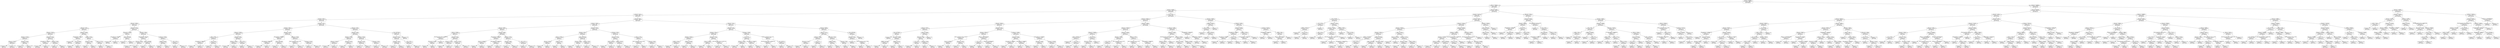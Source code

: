 digraph Tree {
node [shape=box, fontname="helvetica"] ;
edge [fontname="helvetica"] ;
0 [label="BTC_high <= 5516.95\nsquared_error = 15868563.91\nsamples = 651\nvalue = 3000.231"] ;
1 [label="BTC_low <= 1962.25\nsquared_error = 1183897.932\nsamples = 492\nvalue = 1089.973"] ;
0 -> 1 [labeldistance=2.5, labelangle=45, headlabel="True"] ;
2 [label="BTC_open <= 849.65\nsquared_error = 119185.654\nsamples = 403\nvalue = 655.425"] ;
1 -> 2 ;
3 [label="BTC_open <= 514.7\nsquared_error = 26626.866\nsamples = 309\nvalue = 501.271"] ;
2 -> 3 ;
4 [label="BTC_open <= 345.2\nsquared_error = 6671.315\nsamples = 174\nvalue = 370.602"] ;
3 -> 4 ;
5 [label="BTC_close <= 285.25\nsquared_error = 1523.037\nsamples = 54\nvalue = 265.43"] ;
4 -> 5 ;
6 [label="BTC_close <= 249.2\nsquared_error = 137.653\nsamples = 36\nvalue = 240.131"] ;
5 -> 6 ;
7 [label="BTC_open <= 236.15\nsquared_error = 34.785\nsamples = 28\nvalue = 235.447"] ;
6 -> 7 ;
8 [label="BTC_open <= 231.65\nsquared_error = 5.414\nsamples = 16\nvalue = 230.721"] ;
7 -> 8 ;
9 [label="BTC_open <= 229.05\nsquared_error = 1.61\nsamples = 10\nvalue = 229.279"] ;
8 -> 9 ;
10 [label="squared_error = 0.48\nsamples = 3\nvalue = 227.8"] ;
9 -> 10 ;
11 [label="squared_error = 0.249\nsamples = 7\nvalue = 230.142"] ;
9 -> 11 ;
12 [label="BTC_open <= 233.25\nsquared_error = 1.188\nsamples = 6\nvalue = 233.46"] ;
8 -> 12 ;
13 [label="squared_error = 0.034\nsamples = 3\nvalue = 232.52"] ;
12 -> 13 ;
14 [label="squared_error = 0.576\nsamples = 3\nvalue = 234.4"] ;
12 -> 14 ;
15 [label="BTC_open <= 241.55\nsquared_error = 10.664\nsamples = 12\nvalue = 241.158"] ;
7 -> 15 ;
16 [label="Active_Addr_Cnt <= 290133.5\nsquared_error = 1.011\nsamples = 7\nvalue = 238.369"] ;
15 -> 16 ;
17 [label="squared_error = 0.109\nsamples = 2\nvalue = 236.933"] ;
16 -> 17 ;
18 [label="squared_error = 0.478\nsamples = 5\nvalue = 238.8"] ;
16 -> 18 ;
19 [label="BTC_high <= 246.6\nsquared_error = 2.013\nsamples = 5\nvalue = 244.455"] ;
15 -> 19 ;
20 [label="squared_error = 0.207\nsamples = 3\nvalue = 243.65"] ;
19 -> 20 ;
21 [label="squared_error = 0.5\nsamples = 2\nvalue = 246.6"] ;
19 -> 21 ;
22 [label="BTC_open <= 258.05\nsquared_error = 67.195\nsamples = 8\nvalue = 260.817"] ;
6 -> 22 ;
23 [label="Total_Fees(USD) <= 7051.621\nsquared_error = 4.782\nsamples = 3\nvalue = 252.86"] ;
22 -> 23 ;
24 [label="squared_error = 0.0\nsamples = 1\nvalue = 248.8"] ;
23 -> 24 ;
25 [label="DJI <= 17178.86\nsquared_error = 0.827\nsamples = 2\nvalue = 253.875"] ;
23 -> 25 ;
26 [label="squared_error = 0.0\nsamples = 1\nvalue = 252.3"] ;
25 -> 26 ;
27 [label="squared_error = 0.0\nsamples = 1\nvalue = 254.4"] ;
25 -> 27 ;
28 [label="SILVER <= 15.834\nsquared_error = 34.254\nsamples = 5\nvalue = 266.5"] ;
22 -> 28 ;
29 [label="BTC_open <= 275.65\nsquared_error = 1.562\nsamples = 2\nvalue = 275.65"] ;
28 -> 29 ;
30 [label="squared_error = 0.0\nsamples = 1\nvalue = 274.4"] ;
29 -> 30 ;
31 [label="squared_error = 0.0\nsamples = 1\nvalue = 276.9"] ;
29 -> 31 ;
32 [label="GOLD <= 1175.15\nsquared_error = 0.446\nsamples = 3\nvalue = 262.84"] ;
28 -> 32 ;
33 [label="squared_error = 0.0\nsamples = 1\nvalue = 261.7"] ;
32 -> 33 ;
34 [label="squared_error = 0.152\nsamples = 2\nvalue = 263.125"] ;
32 -> 34 ;
35 [label="BTC_open <= 307.95\nsquared_error = 271.804\nsamples = 18\nvalue = 318.477"] ;
5 -> 35 ;
36 [label="BTC_volume <= 115.155\nsquared_error = 57.723\nsamples = 4\nvalue = 291.3"] ;
35 -> 36 ;
37 [label="Active_Addr_Cnt <= 362672.0\nsquared_error = 1.389\nsamples = 2\nvalue = 283.433"] ;
36 -> 37 ;
38 [label="squared_error = 0.0\nsamples = 1\nvalue = 285.1"] ;
37 -> 38 ;
39 [label="squared_error = 0.0\nsamples = 1\nvalue = 282.6"] ;
37 -> 39 ;
40 [label="JP225 <= 19300.395\nsquared_error = 18.75\nsamples = 2\nvalue = 297.2"] ;
36 -> 40 ;
41 [label="squared_error = -0.0\nsamples = 1\nvalue = 294.7"] ;
40 -> 41 ;
42 [label="squared_error = 0.0\nsamples = 1\nvalue = 304.7"] ;
40 -> 42 ;
43 [label="BTC_open <= 325.9\nsquared_error = 55.983\nsamples = 14\nvalue = 326.404"] ;
35 -> 43 ;
44 [label="Total_Fees(USD) <= 8591.841\nsquared_error = 15.904\nsamples = 7\nvalue = 319.491"] ;
43 -> 44 ;
45 [label="BTC_close <= 323.75\nsquared_error = 1.503\nsamples = 3\nvalue = 322.55"] ;
44 -> 45 ;
46 [label="squared_error = 0.677\nsamples = 2\nvalue = 323.275"] ;
45 -> 46 ;
47 [label="squared_error = 0.0\nsamples = 1\nvalue = 321.1"] ;
45 -> 47 ;
48 [label="JP225 <= 19238.395\nsquared_error = 8.482\nsamples = 4\nvalue = 315.82"] ;
44 -> 48 ;
49 [label="squared_error = 1.44\nsamples = 2\nvalue = 312.4"] ;
48 -> 49 ;
50 [label="squared_error = 0.18\nsamples = 2\nvalue = 318.1"] ;
48 -> 50 ;
51 [label="BTC_open <= 332.05\nsquared_error = 15.236\nsamples = 7\nvalue = 332.254"] ;
43 -> 51 ;
52 [label="S&P500 <= 2064.9\nsquared_error = 1.896\nsamples = 3\nvalue = 328.267"] ;
51 -> 52 ;
53 [label="squared_error = 0.0\nsamples = 1\nvalue = 330.2"] ;
52 -> 53 ;
54 [label="squared_error = 0.04\nsamples = 2\nvalue = 327.3"] ;
52 -> 54 ;
55 [label="XRP <= 0.004\nsquared_error = 1.365\nsamples = 4\nvalue = 335.671"] ;
51 -> 55 ;
56 [label="squared_error = 0.0\nsamples = 2\nvalue = 333.9"] ;
55 -> 56 ;
57 [label="squared_error = 0.154\nsamples = 2\nvalue = 336.38"] ;
55 -> 57 ;
58 [label="BTC_open <= 419.7\nsquared_error = 814.141\nsamples = 120\nvalue = 424.023"] ;
4 -> 58 ;
59 [label="BTC_open <= 394.2\nsquared_error = 393.397\nsamples = 51\nvalue = 396.152"] ;
58 -> 59 ;
60 [label="BTC_open <= 375.05\nsquared_error = 145.688\nsamples = 22\nvalue = 376.914"] ;
59 -> 60 ;
61 [label="GOLD <= 1086.1\nsquared_error = 49.407\nsamples = 8\nvalue = 363.921"] ;
60 -> 61 ;
62 [label="Active_Addr_Cnt <= 388164.0\nsquared_error = 9.682\nsamples = 4\nvalue = 357.329"] ;
61 -> 62 ;
63 [label="squared_error = 1.103\nsamples = 2\nvalue = 354.75"] ;
62 -> 63 ;
64 [label="squared_error = 0.436\nsamples = 2\nvalue = 360.767"] ;
62 -> 64 ;
65 [label="XRP <= 0.006\nsquared_error = 2.201\nsamples = 4\nvalue = 370.514"] ;
61 -> 65 ;
66 [label="squared_error = 0.109\nsamples = 2\nvalue = 372.067"] ;
65 -> 66 ;
67 [label="squared_error = 0.608\nsamples = 2\nvalue = 369.35"] ;
65 -> 67 ;
68 [label="BTC_open <= 385.9\nsquared_error = 22.304\nsamples = 14\nvalue = 385.576"] ;
60 -> 68 ;
69 [label="BTC_open <= 381.05\nsquared_error = 7.423\nsamples = 8\nvalue = 381.618"] ;
68 -> 69 ;
70 [label="squared_error = 0.962\nsamples = 4\nvalue = 378.96"] ;
69 -> 70 ;
71 [label="squared_error = 2.012\nsamples = 4\nvalue = 383.833"] ;
69 -> 71 ;
72 [label="XRP <= 0.005\nsquared_error = 2.484\nsamples = 6\nvalue = 389.93"] ;
68 -> 72 ;
73 [label="squared_error = 0.0\nsamples = 1\nvalue = 393.4"] ;
72 -> 73 ;
74 [label="squared_error = 1.274\nsamples = 5\nvalue = 389.544"] ;
72 -> 74 ;
75 [label="BTC_open <= 410.65\nsquared_error = 34.41\nsamples = 29\nvalue = 412.183"] ;
59 -> 75 ;
76 [label="Mean_Hashrate <= 990189.469\nsquared_error = 21.85\nsamples = 10\nvalue = 405.3"] ;
75 -> 76 ;
77 [label="Mean_Hashrate <= 892007.625\nsquared_error = 8.962\nsamples = 4\nvalue = 398.675"] ;
76 -> 77 ;
78 [label="squared_error = 0.562\nsamples = 2\nvalue = 395.75"] ;
77 -> 78 ;
79 [label="squared_error = 0.25\nsamples = 2\nvalue = 401.6"] ;
77 -> 79 ;
80 [label="JP225 <= 16373.695\nsquared_error = 2.427\nsamples = 6\nvalue = 407.95"] ;
76 -> 80 ;
81 [label="squared_error = 0.152\nsamples = 2\nvalue = 406.175"] ;
80 -> 81 ;
82 [label="squared_error = 0.442\nsamples = 4\nvalue = 409.133"] ;
80 -> 82 ;
83 [label="BTC_open <= 413.55\nsquared_error = 5.155\nsamples = 19\nvalue = 415.625"] ;
75 -> 83 ;
84 [label="Mean_Tx_size(native_units) <= 3.83\nsquared_error = 0.19\nsamples = 4\nvalue = 411.76"] ;
83 -> 84 ;
85 [label="squared_error = 0.04\nsamples = 2\nvalue = 411.3"] ;
84 -> 85 ;
86 [label="squared_error = 0.056\nsamples = 2\nvalue = 412.067"] ;
84 -> 86 ;
87 [label="BTC_open <= 416.75\nsquared_error = 2.281\nsamples = 15\nvalue = 416.465"] ;
83 -> 87 ;
88 [label="squared_error = 0.275\nsamples = 9\nvalue = 415.308"] ;
87 -> 88 ;
89 [label="squared_error = 0.882\nsamples = 6\nvalue = 417.97"] ;
87 -> 89 ;
90 [label="BTC_open <= 440.4\nsquared_error = 202.18\nsamples = 69\nvalue = 443.185"] ;
58 -> 90 ;
91 [label="BTC_open <= 428.2\nsquared_error = 35.169\nsamples = 29\nvalue = 428.543"] ;
90 -> 91 ;
92 [label="BTC_open <= 424.35\nsquared_error = 3.523\nsamples = 13\nvalue = 422.99"] ;
91 -> 92 ;
93 [label="BTC_open <= 422.95\nsquared_error = 1.027\nsamples = 9\nvalue = 422.206"] ;
92 -> 93 ;
94 [label="squared_error = 0.459\nsamples = 7\nvalue = 421.733"] ;
93 -> 94 ;
95 [label="squared_error = 0.047\nsamples = 2\nvalue = 423.625"] ;
93 -> 95 ;
96 [label="BTC_close <= 426.75\nsquared_error = 1.222\nsamples = 4\nvalue = 426.125"] ;
92 -> 96 ;
97 [label="squared_error = 0.123\nsamples = 2\nvalue = 425.05"] ;
96 -> 97 ;
98 [label="squared_error = 0.01\nsamples = 2\nvalue = 427.2"] ;
96 -> 98 ;
99 [label="BTC_open <= 434.35\nsquared_error = 10.424\nsamples = 16\nvalue = 433.591"] ;
91 -> 99 ;
100 [label="BTC_open <= 431.35\nsquared_error = 2.244\nsamples = 10\nvalue = 431.443"] ;
99 -> 100 ;
101 [label="squared_error = 0.508\nsamples = 4\nvalue = 430.157"] ;
100 -> 101 ;
102 [label="squared_error = 0.673\nsamples = 6\nvalue = 432.729"] ;
100 -> 102 ;
103 [label="BTC_open <= 437.3\nsquared_error = 2.535\nsamples = 6\nvalue = 437.35"] ;
99 -> 103 ;
104 [label="squared_error = 0.692\nsamples = 3\nvalue = 436.025"] ;
103 -> 104 ;
105 [label="squared_error = 0.867\nsamples = 3\nvalue = 438.675"] ;
103 -> 105 ;
106 [label="DJI <= 18179.375\nsquared_error = 96.574\nsamples = 40\nvalue = 451.97"] ;
90 -> 106 ;
107 [label="BTC_open <= 451.25\nsquared_error = 42.491\nsamples = 39\nvalue = 451.08"] ;
106 -> 107 ;
108 [label="BTC_open <= 445.4\nsquared_error = 10.192\nsamples = 18\nvalue = 445.535"] ;
107 -> 108 ;
109 [label="squared_error = 1.563\nsamples = 9\nvalue = 442.635"] ;
108 -> 109 ;
110 [label="squared_error = 2.0\nsamples = 9\nvalue = 448.435"] ;
108 -> 110 ;
111 [label="XRP <= 0.005\nsquared_error = 14.996\nsamples = 21\nvalue = 456.466"] ;
107 -> 111 ;
112 [label="squared_error = 0.0\nsamples = 1\nvalue = 474.0"] ;
111 -> 112 ;
113 [label="squared_error = 6.128\nsamples = 20\nvalue = 455.95"] ;
111 -> 113 ;
114 [label="squared_error = -0.0\nsamples = 1\nvalue = 513.4"] ;
106 -> 114 ;
115 [label="BTC_open <= 680.7\nsquared_error = 5008.629\nsamples = 135\nvalue = 659.74"] ;
3 -> 115 ;
116 [label="BTC_open <= 626.8\nsquared_error = 1303.169\nsamples = 88\nvalue = 614.753"] ;
115 -> 116 ;
117 [label="BTC_open <= 589.9\nsquared_error = 454.778\nsamples = 57\nvalue = 592.43"] ;
116 -> 117 ;
118 [label="BTC_low <= 538.95\nsquared_error = 215.568\nsamples = 27\nvalue = 571.74"] ;
117 -> 118 ;
119 [label="Mean_Block_Size(in_bytes) <= 880082.25\nsquared_error = 75.137\nsamples = 3\nvalue = 530.625"] ;
118 -> 119 ;
120 [label="BTC_volume <= 110.165\nsquared_error = 5.12\nsamples = 2\nvalue = 535.5"] ;
119 -> 120 ;
121 [label="squared_error = 0.0\nsamples = 1\nvalue = 537.1"] ;
120 -> 121 ;
122 [label="squared_error = 0.0\nsamples = 1\nvalue = 532.3"] ;
120 -> 122 ;
123 [label="squared_error = 0.0\nsamples = 1\nvalue = 516.0"] ;
119 -> 123 ;
124 [label="BTC_open <= 576.8\nsquared_error = 38.815\nsamples = 24\nvalue = 575.956"] ;
118 -> 124 ;
125 [label="BTC_open <= 571.15\nsquared_error = 11.84\nsamples = 14\nvalue = 571.829"] ;
124 -> 125 ;
126 [label="squared_error = 2.58\nsamples = 4\nvalue = 567.7"] ;
125 -> 126 ;
127 [label="squared_error = 1.029\nsamples = 10\nvalue = 574.307"] ;
125 -> 127 ;
128 [label="BTC_low <= 579.35\nsquared_error = 11.112\nsamples = 10\nvalue = 582.56"] ;
124 -> 128 ;
129 [label="squared_error = 2.791\nsamples = 7\nvalue = 580.773"] ;
128 -> 129 ;
130 [label="squared_error = 1.052\nsamples = 3\nvalue = 587.475"] ;
128 -> 130 ;
131 [label="BTC_open <= 603.8\nsquared_error = 68.657\nsamples = 30\nvalue = 608.039"] ;
117 -> 131 ;
132 [label="Mean_Hashrate <= 1554830.5\nsquared_error = 21.642\nsamples = 8\nvalue = 596.077"] ;
131 -> 132 ;
133 [label="Xfer_Cnt <= 510880.5\nsquared_error = 4.434\nsamples = 4\nvalue = 592.3"] ;
132 -> 133 ;
134 [label="squared_error = 0.0\nsamples = 1\nvalue = 595.6"] ;
133 -> 134 ;
135 [label="squared_error = 0.11\nsamples = 3\nvalue = 590.98"] ;
133 -> 135 ;
136 [label="Mean_Hashrate <= 1708795.375\nsquared_error = 5.658\nsamples = 4\nvalue = 600.483"] ;
132 -> 136 ;
137 [label="squared_error = 0.0\nsamples = 1\nvalue = 597.2"] ;
136 -> 137 ;
138 [label="squared_error = 0.402\nsamples = 3\nvalue = 602.125"] ;
136 -> 138 ;
139 [label="BTC_open <= 613.8\nsquared_error = 27.783\nsamples = 22\nvalue = 611.573"] ;
131 -> 139 ;
140 [label="BTC_open <= 608.5\nsquared_error = 4.308\nsamples = 16\nvalue = 608.894"] ;
139 -> 140 ;
141 [label="squared_error = 1.716\nsamples = 7\nvalue = 606.558"] ;
140 -> 141 ;
142 [label="squared_error = 0.891\nsamples = 9\nvalue = 610.229"] ;
140 -> 142 ;
143 [label="XRP <= 0.007\nsquared_error = 12.099\nsamples = 6\nvalue = 619.609"] ;
139 -> 143 ;
144 [label="squared_error = 1.826\nsamples = 3\nvalue = 623.24"] ;
143 -> 144 ;
145 [label="squared_error = 0.518\nsamples = 3\nvalue = 616.583"] ;
143 -> 145 ;
146 [label="BTC_open <= 659.25\nsquared_error = 133.431\nsamples = 31\nvalue = 657.683"] ;
116 -> 146 ;
147 [label="BTC_open <= 642.5\nsquared_error = 62.74\nsamples = 17\nvalue = 648.626"] ;
146 -> 147 ;
148 [label="BTC_low <= 629.95\nsquared_error = 15.366\nsamples = 4\nvalue = 634.06"] ;
147 -> 148 ;
149 [label="BTC_high <= 645.35\nsquared_error = 0.49\nsamples = 2\nvalue = 629.8"] ;
148 -> 149 ;
150 [label="squared_error = 0.0\nsamples = 1\nvalue = 629.1"] ;
149 -> 150 ;
151 [label="squared_error = 0.0\nsamples = 1\nvalue = 630.5"] ;
149 -> 151 ;
152 [label="S&P500 <= 2128.2\nsquared_error = 5.12\nsamples = 2\nvalue = 636.9"] ;
148 -> 152 ;
153 [label="squared_error = 0.0\nsamples = 1\nvalue = 640.1"] ;
152 -> 153 ;
154 [label="squared_error = 0.0\nsamples = 1\nvalue = 635.3"] ;
152 -> 154 ;
155 [label="JP225 <= 16286.245\nsquared_error = 14.329\nsamples = 13\nvalue = 651.936"] ;
147 -> 155 ;
156 [label="BTC_open <= 645.8\nsquared_error = 0.976\nsamples = 3\nvalue = 645.7"] ;
155 -> 156 ;
157 [label="squared_error = 0.0\nsamples = 1\nvalue = 644.9"] ;
156 -> 157 ;
158 [label="squared_error = 0.04\nsamples = 2\nvalue = 646.9"] ;
156 -> 158 ;
159 [label="BTC_open <= 653.7\nsquared_error = 3.453\nsamples = 10\nvalue = 653.771"] ;
155 -> 159 ;
160 [label="squared_error = 0.927\nsamples = 3\nvalue = 652.038"] ;
159 -> 160 ;
161 [label="squared_error = 0.654\nsamples = 7\nvalue = 655.311"] ;
159 -> 161 ;
162 [label="BTC_open <= 667.3\nsquared_error = 25.517\nsamples = 14\nvalue = 667.464"] ;
146 -> 162 ;
163 [label="BTC_open <= 663.25\nsquared_error = 1.429\nsamples = 7\nvalue = 663.56"] ;
162 -> 163 ;
164 [label="JP225 <= 15441.39\nsquared_error = 0.43\nsamples = 3\nvalue = 661.7"] ;
163 -> 164 ;
165 [label="squared_error = 0.0\nsamples = 1\nvalue = 662.8"] ;
164 -> 165 ;
166 [label="squared_error = 0.036\nsamples = 2\nvalue = 661.333"] ;
164 -> 166 ;
167 [label="COPPER <= 4843.25\nsquared_error = 0.077\nsamples = 4\nvalue = 664.236"] ;
163 -> 167 ;
168 [label="squared_error = 0.0\nsamples = 1\nvalue = 663.7"] ;
167 -> 168 ;
169 [label="squared_error = 0.016\nsamples = 3\nvalue = 664.356"] ;
167 -> 169 ;
170 [label="BTC_low <= 664.1\nsquared_error = 4.494\nsamples = 7\nvalue = 673.32"] ;
162 -> 170 ;
171 [label="Mean_Tx_size(native_units) <= 4.008\nsquared_error = 1.097\nsamples = 4\nvalue = 670.925"] ;
170 -> 171 ;
172 [label="squared_error = 0.062\nsamples = 3\nvalue = 670.333"] ;
171 -> 172 ;
173 [label="squared_error = 0.0\nsamples = 1\nvalue = 672.7"] ;
171 -> 173 ;
174 [label="BTC_open <= 675.5\nsquared_error = 0.385\nsamples = 3\nvalue = 674.917"] ;
170 -> 174 ;
175 [label="squared_error = 0.002\nsamples = 2\nvalue = 674.64"] ;
174 -> 175 ;
176 [label="squared_error = -0.0\nsamples = 1\nvalue = 676.3"] ;
174 -> 176 ;
177 [label="BTC_open <= 751.1\nsquared_error = 1300.751\nsamples = 47\nvalue = 742.127"] ;
115 -> 177 ;
178 [label="BTC_open <= 720.9\nsquared_error = 350.906\nsamples = 31\nvalue = 721.02"] ;
177 -> 178 ;
179 [label="BTC_open <= 703.2\nsquared_error = 62.695\nsamples = 18\nvalue = 703.859"] ;
178 -> 179 ;
180 [label="BTC_open <= 694.05\nsquared_error = 33.207\nsamples = 9\nvalue = 696.733"] ;
179 -> 180 ;
181 [label="COPPER <= 4592.0\nsquared_error = 6.096\nsamples = 3\nvalue = 687.367"] ;
180 -> 181 ;
182 [label="squared_error = 0.0\nsamples = 1\nvalue = 690.8"] ;
181 -> 182 ;
183 [label="squared_error = 0.303\nsamples = 2\nvalue = 685.65"] ;
181 -> 183 ;
184 [label="S&P500 <= 2094.065\nsquared_error = 3.251\nsamples = 6\nvalue = 699.856"] ;
180 -> 184 ;
185 [label="squared_error = 0.96\nsamples = 3\nvalue = 701.3"] ;
184 -> 185 ;
186 [label="squared_error = 0.248\nsamples = 3\nvalue = 698.05"] ;
184 -> 186 ;
187 [label="BTC_open <= 707.65\nsquared_error = 13.164\nsamples = 9\nvalue = 709.56"] ;
179 -> 187 ;
188 [label="BTC_low <= 699.45\nsquared_error = 0.226\nsamples = 3\nvalue = 705.02"] ;
187 -> 188 ;
189 [label="squared_error = 0.023\nsamples = 2\nvalue = 704.45"] ;
188 -> 189 ;
190 [label="squared_error = -0.0\nsamples = 1\nvalue = 705.4"] ;
188 -> 190 ;
191 [label="Mean_Block_Size(in_bytes) <= 779071.531\nsquared_error = 4.174\nsamples = 6\nvalue = 711.83"] ;
187 -> 191 ;
192 [label="squared_error = 0.036\nsamples = 3\nvalue = 714.867"] ;
191 -> 192 ;
193 [label="squared_error = 0.302\nsamples = 3\nvalue = 710.529"] ;
191 -> 193 ;
194 [label="BTC_open <= 738.65\nsquared_error = 50.11\nsamples = 13\nvalue = 738.181"] ;
178 -> 194 ;
195 [label="LTC <= 3.915\nsquared_error = 10.872\nsamples = 8\nvalue = 731.485"] ;
194 -> 195 ;
196 [label="BTC_open <= 735.15\nsquared_error = 0.946\nsamples = 6\nvalue = 733.988"] ;
195 -> 196 ;
197 [label="squared_error = 0.282\nsamples = 5\nvalue = 733.671"] ;
196 -> 197 ;
198 [label="squared_error = -0.0\nsamples = 1\nvalue = 736.2"] ;
196 -> 198 ;
199 [label="Active_Addr_Cnt <= 597423.5\nsquared_error = 0.694\nsamples = 2\nvalue = 727.48"] ;
195 -> 199 ;
200 [label="squared_error = 0.0\nsamples = 1\nvalue = 726.8"] ;
199 -> 200 ;
201 [label="squared_error = 0.0\nsamples = 1\nvalue = 728.5"] ;
199 -> 201 ;
202 [label="Mean_Tx_size(native_units) <= 1.9\nsquared_error = 6.231\nsamples = 5\nvalue = 744.4"] ;
194 -> 202 ;
203 [label="Mean_Block_Size(in_bytes) <= 878842.156\nsquared_error = 0.194\nsamples = 2\nvalue = 747.54"] ;
202 -> 203 ;
204 [label="squared_error = 0.0\nsamples = 1\nvalue = 747.0"] ;
203 -> 204 ;
205 [label="squared_error = -0.0\nsamples = 1\nvalue = 747.9"] ;
203 -> 205 ;
206 [label="DJI <= 18379.17\nsquared_error = 1.065\nsamples = 3\nvalue = 742.656"] ;
202 -> 206 ;
207 [label="squared_error = 0.0\nsamples = 1\nvalue = 743.9"] ;
206 -> 207 ;
208 [label="squared_error = 0.436\nsamples = 2\nvalue = 742.033"] ;
206 -> 208 ;
209 [label="BTC_close <= 809.35\nsquared_error = 695.359\nsamples = 16\nvalue = 781.428"] ;
177 -> 209 ;
210 [label="BTC_low <= 770.1\nsquared_error = 111.208\nsamples = 12\nvalue = 766.386"] ;
209 -> 210 ;
211 [label="BTC_open <= 763.8\nsquared_error = 32.855\nsamples = 8\nvalue = 762.035"] ;
210 -> 211 ;
212 [label="BTC_volume <= 34.15\nsquared_error = 7.21\nsamples = 4\nvalue = 758.191"] ;
211 -> 212 ;
213 [label="squared_error = 0.0\nsamples = 1\nvalue = 754.3"] ;
212 -> 213 ;
214 [label="squared_error = 2.107\nsamples = 3\nvalue = 759.65"] ;
212 -> 214 ;
215 [label="LTC <= 3.67\nsquared_error = 3.101\nsamples = 4\nvalue = 769.083"] ;
211 -> 215 ;
216 [label="squared_error = 0.5\nsamples = 2\nvalue = 767.4"] ;
215 -> 216 ;
217 [label="squared_error = 0.036\nsamples = 2\nvalue = 770.767"] ;
215 -> 217 ;
218 [label="BTC_volume <= 25.12\nsquared_error = 21.917\nsamples = 4\nvalue = 784.875"] ;
210 -> 218 ;
219 [label="COPPER <= 5690.5\nsquared_error = 2.722\nsamples = 2\nvalue = 780.35"] ;
218 -> 219 ;
220 [label="squared_error = 0.0\nsamples = 1\nvalue = 782.0"] ;
219 -> 220 ;
221 [label="squared_error = -0.0\nsamples = 1\nvalue = 778.7"] ;
219 -> 221 ;
222 [label="BTC_open <= 789.4\nsquared_error = 0.16\nsamples = 2\nvalue = 789.4"] ;
218 -> 222 ;
223 [label="squared_error = 0.0\nsamples = 1\nvalue = 789.0"] ;
222 -> 223 ;
224 [label="squared_error = 0.0\nsamples = 1\nvalue = 789.8"] ;
222 -> 224 ;
225 [label="DJI <= 19913.846\nsquared_error = 75.771\nsamples = 4\nvalue = 820.912"] ;
209 -> 225 ;
226 [label="BTC_open <= 822.2\nsquared_error = 8.916\nsamples = 3\nvalue = 824.029"] ;
225 -> 226 ;
227 [label="squared_error = 0.0\nsamples = 1\nvalue = 819.6"] ;
226 -> 227 ;
228 [label="Mean_Tx_size(native_units) <= 1.936\nsquared_error = 1.5\nsamples = 2\nvalue = 825.8"] ;
226 -> 228 ;
229 [label="squared_error = 0.0\nsamples = 1\nvalue = 824.8"] ;
228 -> 229 ;
230 [label="squared_error = -0.0\nsamples = 1\nvalue = 827.3"] ;
228 -> 230 ;
231 [label="squared_error = -0.0\nsamples = 1\nvalue = 799.1"] ;
225 -> 231 ;
232 [label="XRP <= 0.057\nsquared_error = 74280.672\nsamples = 94\nvalue = 1186.288"] ;
2 -> 232 ;
233 [label="BTC_open <= 1095.75\nsquared_error = 16826.88\nsamples = 78\nvalue = 1072.44"] ;
232 -> 233 ;
234 [label="BTC_open <= 962.25\nsquared_error = 3587.004\nsamples = 42\nvalue = 972.157"] ;
233 -> 234 ;
235 [label="BTC_open <= 910.0\nsquared_error = 417.549\nsamples = 17\nvalue = 907.068"] ;
234 -> 235 ;
236 [label="DJI <= 19779.825\nsquared_error = 78.174\nsamples = 9\nvalue = 892.6"] ;
235 -> 236 ;
237 [label="squared_error = 0.0\nsamples = 1\nvalue = 872.0"] ;
236 -> 237 ;
238 [label="BTC_volume <= 48.095\nsquared_error = 20.058\nsamples = 8\nvalue = 895.543"] ;
236 -> 238 ;
239 [label="COPPER <= 5617.375\nsquared_error = 1.888\nsamples = 6\nvalue = 892.92"] ;
238 -> 239 ;
240 [label="squared_error = 0.0\nsamples = 2\nvalue = 891.1"] ;
239 -> 240 ;
241 [label="squared_error = 0.669\nsamples = 4\nvalue = 893.7"] ;
239 -> 241 ;
242 [label="S&P500 <= 2272.11\nsquared_error = 5.29\nsamples = 2\nvalue = 902.1"] ;
238 -> 242 ;
243 [label="squared_error = 0.0\nsamples = 1\nvalue = 899.8"] ;
242 -> 243 ;
244 [label="squared_error = 0.0\nsamples = 1\nvalue = 904.4"] ;
242 -> 244 ;
245 [label="BTC_low <= 933.95\nsquared_error = 218.834\nsamples = 8\nvalue = 926.358"] ;
235 -> 245 ;
246 [label="BTC_volume <= 53.4\nsquared_error = 6.886\nsamples = 7\nvalue = 919.83"] ;
245 -> 246 ;
247 [label="LTC <= 3.89\nsquared_error = 2.18\nsamples = 5\nvalue = 918.5"] ;
246 -> 247 ;
248 [label="squared_error = 0.326\nsamples = 3\nvalue = 919.34"] ;
247 -> 248 ;
249 [label="squared_error = 0.64\nsamples = 2\nvalue = 916.4"] ;
247 -> 249 ;
250 [label="BTC_close <= 933.0\nsquared_error = 4.109\nsamples = 2\nvalue = 922.933"] ;
246 -> 250 ;
251 [label="squared_error = 0.0\nsamples = 1\nvalue = 921.5"] ;
250 -> 251 ;
252 [label="squared_error = -0.0\nsamples = 1\nvalue = 925.8"] ;
250 -> 252 ;
253 [label="squared_error = 0.0\nsamples = 1\nvalue = 959.0"] ;
245 -> 253 ;
254 [label="BTC_open <= 1012.2\nsquared_error = 992.624\nsamples = 25\nvalue = 1015.55"] ;
234 -> 254 ;
255 [label="BTC_open <= 980.75\nsquared_error = 317.96\nsamples = 11\nvalue = 987.55"] ;
254 -> 255 ;
256 [label="Mean_Tx_size(native_units) <= 2.022\nsquared_error = 5.802\nsamples = 5\nvalue = 968.622"] ;
255 -> 256 ;
257 [label="Xfer_Cnt <= 687690.5\nsquared_error = 0.12\nsamples = 2\nvalue = 966.1"] ;
256 -> 257 ;
258 [label="squared_error = 0.0\nsamples = 1\nvalue = 966.3"] ;
257 -> 258 ;
259 [label="squared_error = 0.0\nsamples = 1\nvalue = 965.5"] ;
257 -> 259 ;
260 [label="BTC_high <= 1015.7\nsquared_error = 1.186\nsamples = 3\nvalue = 970.64"] ;
256 -> 260 ;
261 [label="squared_error = 0.269\nsamples = 2\nvalue = 971.467"] ;
260 -> 261 ;
262 [label="squared_error = -0.0\nsamples = 1\nvalue = 969.4"] ;
260 -> 262 ;
263 [label="Difficulty <= 355325493248.0\nsquared_error = 40.413\nsamples = 6\nvalue = 1003.036"] ;
255 -> 263 ;
264 [label="LTC <= 4.22\nsquared_error = 8.269\nsamples = 2\nvalue = 993.367"] ;
263 -> 264 ;
265 [label="squared_error = 0.0\nsamples = 1\nvalue = 989.3"] ;
264 -> 265 ;
266 [label="squared_error = 0.0\nsamples = 1\nvalue = 995.4"] ;
264 -> 266 ;
267 [label="Difficulty <= 407566991360.0\nsquared_error = 4.255\nsamples = 4\nvalue = 1006.662"] ;
263 -> 267 ;
268 [label="squared_error = 0.0\nsamples = 1\nvalue = 1004.0"] ;
267 -> 268 ;
269 [label="squared_error = 0.002\nsamples = 3\nvalue = 1008.26"] ;
267 -> 269 ;
270 [label="BTC_open <= 1039.9\nsquared_error = 245.294\nsamples = 14\nvalue = 1041.005"] ;
254 -> 270 ;
271 [label="BTC_open <= 1028.3\nsquared_error = 40.622\nsamples = 6\nvalue = 1027.9"] ;
270 -> 271 ;
272 [label="Active_Addr_Cnt <= 635368.0\nsquared_error = 10.002\nsamples = 3\nvalue = 1022.14"] ;
271 -> 272 ;
273 [label="squared_error = 0.0\nsamples = 1\nvalue = 1016.1"] ;
272 -> 273 ;
274 [label="squared_error = 1.103\nsamples = 2\nvalue = 1023.65"] ;
272 -> 274 ;
275 [label="Mean_Hashrate <= 3260959.0\nsquared_error = 4.886\nsamples = 3\nvalue = 1033.66"] ;
271 -> 275 ;
276 [label="squared_error = 0.49\nsamples = 2\nvalue = 1032.6"] ;
275 -> 276 ;
277 [label="squared_error = -0.0\nsamples = 1\nvalue = 1037.9"] ;
275 -> 277 ;
278 [label="Active_Addr_Cnt <= 656398.5\nsquared_error = 153.49\nsamples = 8\nvalue = 1051.925"] ;
270 -> 278 ;
279 [label="BTC_close <= 1102.55\nsquared_error = 0.562\nsamples = 2\nvalue = 1078.35"] ;
278 -> 279 ;
280 [label="squared_error = 0.0\nsamples = 1\nvalue = 1079.1"] ;
279 -> 280 ;
281 [label="squared_error = -0.0\nsamples = 1\nvalue = 1077.6"] ;
279 -> 281 ;
282 [label="BTC_open <= 1047.05\nsquared_error = 16.488\nsamples = 6\nvalue = 1046.64"] ;
278 -> 282 ;
283 [label="squared_error = 1.661\nsamples = 3\nvalue = 1043.717"] ;
282 -> 283 ;
284 [label="squared_error = 6.682\nsamples = 3\nvalue = 1051.025"] ;
282 -> 284 ;
285 [label="BTC_open <= 1228.9\nsquared_error = 3488.486\nsamples = 36\nvalue = 1204.889"] ;
233 -> 285 ;
286 [label="BTC_open <= 1160.35\nsquared_error = 789.927\nsamples = 24\nvalue = 1174.092"] ;
285 -> 286 ;
287 [label="BTC_open <= 1135.85\nsquared_error = 136.893\nsamples = 7\nvalue = 1137.164"] ;
286 -> 287 ;
288 [label="JP225 <= 18984.261\nsquared_error = 53.427\nsamples = 3\nvalue = 1123.175"] ;
287 -> 288 ;
289 [label="squared_error = 0.0\nsamples = 1\nvalue = 1129.9"] ;
288 -> 289 ;
290 [label="LTC <= 3.86\nsquared_error = 16.402\nsamples = 2\nvalue = 1116.45"] ;
288 -> 290 ;
291 [label="squared_error = 0.0\nsamples = 1\nvalue = 1112.4"] ;
290 -> 291 ;
292 [label="squared_error = 0.0\nsamples = 1\nvalue = 1120.5"] ;
290 -> 292 ;
293 [label="ETH <= 44.88\nsquared_error = 8.874\nsamples = 4\nvalue = 1145.157"] ;
287 -> 293 ;
294 [label="BTC_volume <= 45.315\nsquared_error = 0.737\nsamples = 3\nvalue = 1147.675"] ;
293 -> 294 ;
295 [label="squared_error = 0.0\nsamples = 1\nvalue = 1149.1"] ;
294 -> 295 ;
296 [label="squared_error = 0.08\nsamples = 2\nvalue = 1147.2"] ;
294 -> 296 ;
297 [label="squared_error = 0.0\nsamples = 1\nvalue = 1141.8"] ;
293 -> 297 ;
298 [label="BTC_open <= 1199.15\nsquared_error = 274.041\nsamples = 17\nvalue = 1189.137"] ;
286 -> 298 ;
299 [label="BTC_open <= 1184.75\nsquared_error = 44.297\nsamples = 11\nvalue = 1180.31"] ;
298 -> 299 ;
300 [label="XRP <= 0.006\nsquared_error = 2.957\nsamples = 7\nvalue = 1176.627"] ;
299 -> 300 ;
301 [label="squared_error = 0.0\nsamples = 1\nvalue = 1171.6"] ;
300 -> 301 ;
302 [label="squared_error = 1.234\nsamples = 6\nvalue = 1176.986"] ;
300 -> 302 ;
303 [label="Mean_Tx_size(native_units) <= 2.257\nsquared_error = 5.514\nsamples = 4\nvalue = 1191.36"] ;
299 -> 303 ;
304 [label="squared_error = 1.447\nsamples = 3\nvalue = 1189.6"] ;
303 -> 304 ;
305 [label="squared_error = 0.0\nsamples = 1\nvalue = 1194.0"] ;
303 -> 305 ;
306 [label="BTC_low <= 1200.7\nsquared_error = 71.78\nsamples = 6\nvalue = 1214.357"] ;
298 -> 306 ;
307 [label="Mean_Tx_size(native_units) <= 2.151\nsquared_error = 9.45\nsamples = 4\nvalue = 1207.4"] ;
306 -> 307 ;
308 [label="squared_error = 1.04\nsamples = 3\nvalue = 1205.7"] ;
307 -> 308 ;
309 [label="squared_error = 0.0\nsamples = 1\nvalue = 1212.5"] ;
307 -> 309 ;
310 [label="Total_Fees(USD) <= 266930.594\nsquared_error = 4.302\nsamples = 2\nvalue = 1223.633"] ;
306 -> 310 ;
311 [label="squared_error = 0.0\nsamples = 1\nvalue = 1220.7"] ;
310 -> 311 ;
312 [label="squared_error = 0.0\nsamples = 1\nvalue = 1225.1"] ;
310 -> 312 ;
313 [label="BTC_open <= 1308.1\nsquared_error = 1835.343\nsamples = 12\nvalue = 1282.907"] ;
285 -> 313 ;
314 [label="BTC_open <= 1259.9\nsquared_error = 323.34\nsamples = 9\nvalue = 1254.77"] ;
313 -> 314 ;
315 [label="Mean_Block_Size(in_bytes) <= 984651.562\nsquared_error = 49.686\nsamples = 5\nvalue = 1241.433"] ;
314 -> 315 ;
316 [label="BTC_high <= 1248.75\nsquared_error = 12.134\nsamples = 4\nvalue = 1238.62"] ;
315 -> 316 ;
317 [label="squared_error = 0.0\nsamples = 1\nvalue = 1232.7"] ;
316 -> 317 ;
318 [label="squared_error = 4.215\nsamples = 3\nvalue = 1240.1"] ;
316 -> 318 ;
319 [label="squared_error = 0.0\nsamples = 1\nvalue = 1255.5"] ;
315 -> 319 ;
320 [label="BTC_high <= 1280.75\nsquared_error = 66.822\nsamples = 4\nvalue = 1274.775"] ;
314 -> 320 ;
321 [label="BTC_low <= 1251.55\nsquared_error = 11.903\nsamples = 2\nvalue = 1267.75"] ;
320 -> 321 ;
322 [label="squared_error = 0.0\nsamples = 1\nvalue = 1264.3"] ;
321 -> 322 ;
323 [label="squared_error = 0.0\nsamples = 1\nvalue = 1271.2"] ;
321 -> 323 ;
324 [label="S&P500 <= 2378.58\nsquared_error = 23.04\nsamples = 2\nvalue = 1281.8"] ;
320 -> 324 ;
325 [label="squared_error = 0.0\nsamples = 1\nvalue = 1277.0"] ;
324 -> 325 ;
326 [label="squared_error = -0.0\nsamples = 1\nvalue = 1286.6"] ;
324 -> 326 ;
327 [label="Total_Fees(USD) <= 334702.828\nsquared_error = 109.318\nsamples = 3\nvalue = 1339.18"] ;
313 -> 327 ;
328 [label="squared_error = 0.0\nsamples = 1\nvalue = 1351.9"] ;
327 -> 328 ;
329 [label="Total_Fees(USD) <= 340940.484\nsquared_error = 2.42\nsamples = 2\nvalue = 1330.7"] ;
327 -> 329 ;
330 [label="squared_error = 0.0\nsamples = 1\nvalue = 1332.9"] ;
329 -> 330 ;
331 [label="squared_error = 0.0\nsamples = 1\nvalue = 1329.6"] ;
329 -> 331 ;
332 [label="BTC_open <= 1609.45\nsquared_error = 19610.221\nsamples = 16\nvalue = 1686.407"] ;
232 -> 332 ;
333 [label="COPPER <= 5587.75\nsquared_error = 1008.176\nsamples = 4\nvalue = 1529.54"] ;
332 -> 333 ;
334 [label="LTC <= 27.595\nsquared_error = 256.536\nsamples = 3\nvalue = 1538.833"] ;
333 -> 334 ;
335 [label="squared_error = 0.0\nsamples = 1\nvalue = 1516.8"] ;
334 -> 335 ;
336 [label="JP225 <= 19812.35\nsquared_error = 20.702\nsamples = 2\nvalue = 1549.85"] ;
334 -> 336 ;
337 [label="squared_error = 0.0\nsamples = 1\nvalue = 1545.3"] ;
336 -> 337 ;
338 [label="squared_error = 0.0\nsamples = 1\nvalue = 1554.4"] ;
336 -> 338 ;
339 [label="squared_error = 0.0\nsamples = 1\nvalue = 1445.9"] ;
333 -> 339 ;
340 [label="BTC_open <= 1782.5\nsquared_error = 8679.121\nsamples = 12\nvalue = 1773.556"] ;
332 -> 340 ;
341 [label="BTC_high <= 1786.65\nsquared_error = 846.962\nsamples = 7\nvalue = 1710.327"] ;
340 -> 341 ;
342 [label="Active_Addr_Cnt <= 761847.5\nsquared_error = 206.89\nsamples = 4\nvalue = 1691.286"] ;
341 -> 342 ;
343 [label="Active_Addr_Cnt <= 691707.0\nsquared_error = 28.88\nsamples = 2\nvalue = 1705.1"] ;
342 -> 343 ;
344 [label="squared_error = 0.0\nsamples = 1\nvalue = 1708.9"] ;
343 -> 344 ;
345 [label="squared_error = 0.0\nsamples = 1\nvalue = 1697.5"] ;
343 -> 345 ;
346 [label="XRP <= 0.183\nsquared_error = 89.927\nsamples = 2\nvalue = 1680.925"] ;
342 -> 346 ;
347 [label="squared_error = 0.0\nsamples = 1\nvalue = 1664.5"] ;
346 -> 347 ;
348 [label="squared_error = -0.0\nsamples = 1\nvalue = 1686.4"] ;
346 -> 348 ;
349 [label="COPPER <= 5591.0\nsquared_error = 222.168\nsamples = 3\nvalue = 1743.65"] ;
341 -> 349 ;
350 [label="Sum_Block_Weight <= 579388784.0\nsquared_error = 32.49\nsamples = 2\nvalue = 1758.0"] ;
349 -> 350 ;
351 [label="squared_error = 0.0\nsamples = 1\nvalue = 1752.3"] ;
350 -> 351 ;
352 [label="squared_error = 0.0\nsamples = 1\nvalue = 1763.7"] ;
350 -> 352 ;
353 [label="squared_error = 0.0\nsamples = 1\nvalue = 1729.3"] ;
349 -> 353 ;
354 [label="BTC_high <= 2012.45\nsquared_error = 4832.361\nsamples = 5\nvalue = 1872.914"] ;
340 -> 354 ;
355 [label="Total_Fees(USD) <= 646332.594\nsquared_error = 60.75\nsamples = 2\nvalue = 1814.8"] ;
354 -> 355 ;
356 [label="squared_error = 0.0\nsamples = 1\nvalue = 1819.3"] ;
355 -> 356 ;
357 [label="squared_error = -0.0\nsamples = 1\nvalue = 1801.3"] ;
355 -> 357 ;
358 [label="DOGE <= 0.001\nsquared_error = 687.447\nsamples = 3\nvalue = 1950.4"] ;
354 -> 358 ;
359 [label="Difficulty <= 682247979008.0\nsquared_error = 42.902\nsamples = 2\nvalue = 1968.55"] ;
358 -> 359 ;
360 [label="squared_error = 0.0\nsamples = 1\nvalue = 1962.0"] ;
359 -> 360 ;
361 [label="squared_error = 0.0\nsamples = 1\nvalue = 1975.1"] ;
359 -> 361 ;
362 [label="squared_error = 0.0\nsamples = 1\nvalue = 1914.1"] ;
358 -> 362 ;
363 [label="BTC_open <= 3509.6\nsquared_error = 716036.149\nsamples = 89\nvalue = 3315.785"] ;
1 -> 363 ;
364 [label="BTC_open <= 2477.35\nsquared_error = 88078.788\nsamples = 52\nvalue = 2627.432"] ;
363 -> 364 ;
365 [label="ETH <= 182.365\nsquared_error = 16110.547\nsamples = 12\nvalue = 2203.459"] ;
364 -> 365 ;
366 [label="LTC <= 28.49\nsquared_error = 1280.01\nsamples = 4\nvalue = 2068.314"] ;
365 -> 366 ;
367 [label="COPPER <= 5676.25\nsquared_error = 30.474\nsamples = 3\nvalue = 2045.88"] ;
366 -> 367 ;
368 [label="squared_error = 0.0\nsamples = 1\nvalue = 2052.4"] ;
367 -> 368 ;
369 [label="LTC <= 25.315\nsquared_error = 3.556\nsamples = 2\nvalue = 2041.533"] ;
367 -> 369 ;
370 [label="squared_error = 0.0\nsamples = 1\nvalue = 2044.2"] ;
369 -> 370 ;
371 [label="squared_error = -0.0\nsamples = 1\nvalue = 2040.2"] ;
369 -> 371 ;
372 [label="squared_error = -0.0\nsamples = 1\nvalue = 2124.4"] ;
366 -> 372 ;
373 [label="BTC_open <= 2313.8\nsquared_error = 4757.708\nsamples = 8\nvalue = 2298.06"] ;
365 -> 373 ;
374 [label="BTC_open <= 2255.8\nsquared_error = 1408.788\nsamples = 5\nvalue = 2253.917"] ;
373 -> 374 ;
375 [label="XRP <= 0.213\nsquared_error = 369.92\nsamples = 2\nvalue = 2219.8"] ;
374 -> 375 ;
376 [label="squared_error = 0.0\nsamples = 1\nvalue = 2233.4"] ;
375 -> 376 ;
377 [label="squared_error = 0.0\nsamples = 1\nvalue = 2192.6"] ;
375 -> 377 ;
378 [label="XRP <= 0.27\nsquared_error = 119.762\nsamples = 3\nvalue = 2288.033"] ;
374 -> 378 ;
379 [label="Mean_Block_Size(in_bytes) <= 956394.625\nsquared_error = 4.84\nsamples = 2\nvalue = 2280.4"] ;
378 -> 379 ;
380 [label="squared_error = 0.0\nsamples = 1\nvalue = 2282.6"] ;
379 -> 380 ;
381 [label="squared_error = 0.0\nsamples = 1\nvalue = 2278.2"] ;
379 -> 381 ;
382 [label="squared_error = 0.0\nsamples = 1\nvalue = 2303.3"] ;
378 -> 382 ;
383 [label="COPPER <= 5876.0\nsquared_error = 2473.712\nsamples = 3\nvalue = 2364.275"] ;
373 -> 383 ;
384 [label="squared_error = 0.0\nsamples = 1\nvalue = 2446.1"] ;
383 -> 384 ;
385 [label="ETH <= 210.205\nsquared_error = 322.58\nsamples = 2\nvalue = 2337.0"] ;
383 -> 385 ;
386 [label="squared_error = 0.0\nsamples = 1\nvalue = 2362.4"] ;
385 -> 386 ;
387 [label="squared_error = -0.0\nsamples = 1\nvalue = 2324.3"] ;
385 -> 387 ;
388 [label="BTC_open <= 3102.7\nsquared_error = 39943.106\nsamples = 40\nvalue = 2753.881"] ;
364 -> 388 ;
389 [label="BTC_open <= 2701.15\nsquared_error = 14828.035\nsamples = 36\nvalue = 2703.835"] ;
388 -> 389 ;
390 [label="BTC_open <= 2603.45\nsquared_error = 3675.868\nsamples = 17\nvalue = 2599.965"] ;
389 -> 390 ;
391 [label="BTC_open <= 2551.9\nsquared_error = 774.844\nsamples = 10\nvalue = 2549.307"] ;
390 -> 391 ;
392 [label="S&P500 <= 2437.585\nsquared_error = 250.432\nsamples = 5\nvalue = 2528.875"] ;
391 -> 392 ;
393 [label="Total_Fees(USD) <= 1050232.969\nsquared_error = 40.045\nsamples = 3\nvalue = 2513.8"] ;
392 -> 393 ;
394 [label="squared_error = 6.242\nsamples = 2\nvalue = 2510.367"] ;
393 -> 394 ;
395 [label="squared_error = -0.0\nsamples = 1\nvalue = 2524.1"] ;
393 -> 395 ;
396 [label="ETH <= 298.28\nsquared_error = 6.308\nsamples = 2\nvalue = 2543.95"] ;
392 -> 396 ;
397 [label="squared_error = 0.0\nsamples = 1\nvalue = 2545.4"] ;
396 -> 397 ;
398 [label="squared_error = -0.0\nsamples = 1\nvalue = 2539.6"] ;
396 -> 398 ;
399 [label="COPPER <= 5939.625\nsquared_error = 175.256\nsamples = 5\nvalue = 2576.55"] ;
391 -> 399 ;
400 [label="JP225 <= 20124.205\nsquared_error = 26.507\nsamples = 3\nvalue = 2585.425"] ;
399 -> 400 ;
401 [label="squared_error = 0.0\nsamples = 1\nvalue = 2590.1"] ;
400 -> 401 ;
402 [label="squared_error = 9.302\nsamples = 2\nvalue = 2580.75"] ;
400 -> 402 ;
403 [label="BTC_volume <= 88.415\nsquared_error = 0.16\nsamples = 2\nvalue = 2558.8"] ;
399 -> 403 ;
404 [label="squared_error = 0.0\nsamples = 1\nvalue = 2558.4"] ;
403 -> 404 ;
405 [label="squared_error = -0.0\nsamples = 1\nvalue = 2559.2"] ;
403 -> 405 ;
406 [label="GOLD <= 1246.45\nsquared_error = 573.469\nsamples = 7\nvalue = 2659.067"] ;
390 -> 406 ;
407 [label="Xfer_Cnt <= 622521.0\nsquared_error = 27.38\nsamples = 2\nvalue = 2624.2"] ;
406 -> 407 ;
408 [label="squared_error = 0.0\nsamples = 1\nvalue = 2627.9"] ;
407 -> 408 ;
409 [label="squared_error = 0.0\nsamples = 1\nvalue = 2616.8"] ;
407 -> 409 ;
410 [label="BTC_close <= 2717.9\nsquared_error = 215.194\nsamples = 5\nvalue = 2670.689"] ;
406 -> 410 ;
411 [label="BTC_close <= 2626.3\nsquared_error = 0.542\nsamples = 2\nvalue = 2655.525"] ;
410 -> 411 ;
412 [label="squared_error = -0.0\nsamples = 1\nvalue = 2655.1"] ;
411 -> 412 ;
413 [label="squared_error = 0.0\nsamples = 1\nvalue = 2656.8"] ;
411 -> 413 ;
414 [label="GOLD <= 1265.1\nsquared_error = 55.798\nsamples = 3\nvalue = 2682.82"] ;
410 -> 414 ;
415 [label="squared_error = 1.389\nsamples = 2\nvalue = 2676.767"] ;
414 -> 415 ;
416 [label="squared_error = -0.0\nsamples = 1\nvalue = 2691.9"] ;
414 -> 416 ;
417 [label="BTC_open <= 2823.95\nsquared_error = 4402.567\nsamples = 19\nvalue = 2807.704"] ;
389 -> 417 ;
418 [label="BTC_open <= 2782.65\nsquared_error = 1390.295\nsamples = 12\nvalue = 2767.488"] ;
417 -> 418 ;
419 [label="BTC_open <= 2743.95\nsquared_error = 510.723\nsamples = 8\nvalue = 2740.01"] ;
418 -> 419 ;
420 [label="BTC_low <= 2581.05\nsquared_error = 73.918\nsamples = 4\nvalue = 2718.54"] ;
419 -> 420 ;
421 [label="squared_error = 1.502\nsamples = 2\nvalue = 2712.133"] ;
420 -> 421 ;
422 [label="squared_error = 28.623\nsamples = 2\nvalue = 2728.15"] ;
420 -> 422 ;
423 [label="JP225 <= 19965.435\nsquared_error = 25.606\nsamples = 4\nvalue = 2761.48"] ;
419 -> 423 ;
424 [label="squared_error = 2.136\nsamples = 2\nvalue = 2765.467"] ;
423 -> 424 ;
425 [label="squared_error = 1.21\nsamples = 2\nvalue = 2755.5"] ;
423 -> 425 ;
426 [label="Mean_Block_Size(in_bytes) <= 969990.438\nsquared_error = 27.254\nsamples = 4\nvalue = 2806.743"] ;
418 -> 426 ;
427 [label="ETH <= 213.745\nsquared_error = 2.826\nsamples = 3\nvalue = 2809.92"] ;
426 -> 427 ;
428 [label="squared_error = 0.0\nsamples = 1\nvalue = 2806.8"] ;
427 -> 428 ;
429 [label="squared_error = 0.49\nsamples = 2\nvalue = 2810.7"] ;
427 -> 429 ;
430 [label="squared_error = 0.0\nsamples = 1\nvalue = 2798.8"] ;
426 -> 430 ;
431 [label="BTC_volume <= 205.86\nsquared_error = 1267.171\nsamples = 7\nvalue = 2883.667"] ;
417 -> 431 ;
432 [label="Mean_Block_Size(in_bytes) <= 706020.5\nsquared_error = 293.245\nsamples = 6\nvalue = 2872.45"] ;
431 -> 432 ;
433 [label="squared_error = 0.0\nsamples = 1\nvalue = 2836.5"] ;
432 -> 433 ;
434 [label="BTC_volume <= 102.855\nsquared_error = 124.133\nsamples = 5\nvalue = 2877.586"] ;
432 -> 434 ;
435 [label="squared_error = 0.0\nsamples = 1\nvalue = 2900.3"] ;
434 -> 435 ;
436 [label="squared_error = 44.5\nsamples = 4\nvalue = 2873.8"] ;
434 -> 436 ;
437 [label="squared_error = -0.0\nsamples = 1\nvalue = 2973.4"] ;
431 -> 437 ;
438 [label="BTC_open <= 3332.35\nsquared_error = 4193.202\nsamples = 4\nvalue = 3274.36"] ;
388 -> 438 ;
439 [label="JP225 <= 20062.445\nsquared_error = 158.237\nsamples = 3\nvalue = 3242.475"] ;
438 -> 439 ;
440 [label="GOLD <= 1294.95\nsquared_error = 27.38\nsamples = 2\nvalue = 3235.7"] ;
439 -> 440 ;
441 [label="squared_error = 0.0\nsamples = 1\nvalue = 3232.0"] ;
440 -> 441 ;
442 [label="squared_error = -0.0\nsamples = 1\nvalue = 3243.1"] ;
440 -> 442 ;
443 [label="squared_error = -0.0\nsamples = 1\nvalue = 3262.8"] ;
439 -> 443 ;
444 [label="squared_error = 0.0\nsamples = 1\nvalue = 3401.9"] ;
438 -> 444 ;
445 [label="BTC_close <= 4151.4\nsquared_error = 117518.67\nsamples = 37\nvalue = 4209.437"] ;
363 -> 445 ;
446 [label="BTC_open <= 3792.05\nsquared_error = 16018.86\nsamples = 12\nvalue = 3818.05"] ;
445 -> 446 ;
447 [label="BTC_open <= 3678.55\nsquared_error = 886.488\nsamples = 6\nvalue = 3674.35"] ;
446 -> 447 ;
448 [label="Total_Fees(USD) <= 494399.172\nsquared_error = 351.005\nsamples = 3\nvalue = 3648.4"] ;
447 -> 448 ;
449 [label="squared_error = 0.0\nsamples = 1\nvalue = 3617.3"] ;
448 -> 449 ;
450 [label="DJI <= 22077.205\nsquared_error = 38.136\nsamples = 2\nvalue = 3658.767"] ;
448 -> 450 ;
451 [label="squared_error = 0.0\nsamples = 1\nvalue = 3654.4"] ;
450 -> 451 ;
452 [label="squared_error = 0.0\nsamples = 1\nvalue = 3667.5"] ;
450 -> 452 ;
453 [label="ETH <= 255.0\nsquared_error = 75.165\nsamples = 3\nvalue = 3700.3"] ;
447 -> 453 ;
454 [label="squared_error = 0.0\nsamples = 1\nvalue = 3713.8"] ;
453 -> 454 ;
455 [label="ETH <= 276.905\nsquared_error = 19.22\nsamples = 2\nvalue = 3695.8"] ;
453 -> 455 ;
456 [label="squared_error = 0.0\nsamples = 1\nvalue = 3698.9"] ;
455 -> 456 ;
457 [label="squared_error = 0.0\nsamples = 1\nvalue = 3689.6"] ;
455 -> 457 ;
458 [label="Mean_Tx_size(native_units) <= 2.627\nsquared_error = 3163.009\nsamples = 6\nvalue = 3913.85"] ;
446 -> 458 ;
459 [label="squared_error = 0.0\nsamples = 1\nvalue = 4089.7"] ;
458 -> 459 ;
460 [label="LTC <= 49.09\nsquared_error = 383.79\nsamples = 5\nvalue = 3897.864"] ;
458 -> 460 ;
461 [label="DJI <= 22281.355\nsquared_error = 23.107\nsamples = 3\nvalue = 3873.925"] ;
460 -> 461 ;
462 [label="Total_Fees(USD) <= 642871.156\nsquared_error = 0.376\nsamples = 2\nvalue = 3871.167"] ;
461 -> 462 ;
463 [label="squared_error = 0.0\nsamples = 1\nvalue = 3870.3"] ;
462 -> 463 ;
464 [label="squared_error = 0.0\nsamples = 1\nvalue = 3871.6"] ;
462 -> 464 ;
465 [label="squared_error = -0.0\nsamples = 1\nvalue = 3882.2"] ;
461 -> 465 ;
466 [label="SILVER <= 17.075\nsquared_error = 75.311\nsamples = 2\nvalue = 3911.543"] ;
460 -> 466 ;
467 [label="squared_error = 0.0\nsamples = 1\nvalue = 3932.8"] ;
466 -> 467 ;
468 [label="squared_error = 0.0\nsamples = 1\nvalue = 3908.0"] ;
466 -> 468 ;
469 [label="BTC_open <= 4504.8\nsquared_error = 44823.627\nsamples = 25\nvalue = 4420.997"] ;
445 -> 469 ;
470 [label="BTC_open <= 4290.85\nsquared_error = 7009.63\nsamples = 17\nvalue = 4295.235"] ;
469 -> 470 ;
471 [label="XRP <= 0.201\nsquared_error = 998.241\nsamples = 6\nvalue = 4199.39"] ;
470 -> 471 ;
472 [label="DOGE <= 0.001\nsquared_error = 153.238\nsamples = 3\nvalue = 4172.92"] ;
471 -> 472 ;
473 [label="squared_error = 0.0\nsamples = 1\nvalue = 4195.6"] ;
472 -> 473 ;
474 [label="BTC_close <= 4374.0\nsquared_error = 30.802\nsamples = 2\nvalue = 4167.25"] ;
472 -> 474 ;
475 [label="squared_error = 0.0\nsamples = 1\nvalue = 4172.8"] ;
474 -> 475 ;
476 [label="squared_error = 0.0\nsamples = 1\nvalue = 4161.7"] ;
474 -> 476 ;
477 [label="S&P500 <= 2483.955\nsquared_error = 441.922\nsamples = 3\nvalue = 4225.86"] ;
471 -> 477 ;
478 [label="squared_error = 0.0\nsamples = 1\nvalue = 4267.5"] ;
477 -> 478 ;
479 [label="XRP <= 0.22\nsquared_error = 10.563\nsamples = 2\nvalue = 4215.45"] ;
477 -> 479 ;
480 [label="squared_error = 0.0\nsamples = 1\nvalue = 4212.2"] ;
479 -> 480 ;
481 [label="squared_error = 0.0\nsamples = 1\nvalue = 4218.7"] ;
479 -> 481 ;
482 [label="BTC_open <= 4344.25\nsquared_error = 1437.024\nsamples = 11\nvalue = 4355.138"] ;
470 -> 482 ;
483 [label="Sum_Block_Weight <= 459006000.0\nsquared_error = 25.861\nsamples = 5\nvalue = 4321.312"] ;
482 -> 483 ;
484 [label="DOGE <= 0.001\nsquared_error = 3.92\nsamples = 2\nvalue = 4315.6"] ;
483 -> 484 ;
485 [label="squared_error = 0.0\nsamples = 1\nvalue = 4314.2"] ;
484 -> 485 ;
486 [label="squared_error = -0.0\nsamples = 1\nvalue = 4318.4"] ;
484 -> 486 ;
487 [label="GOLD <= 1277.3\nsquared_error = 7.698\nsamples = 3\nvalue = 4324.74"] ;
483 -> 487 ;
488 [label="squared_error = 0.0\nsamples = 1\nvalue = 4321.4"] ;
487 -> 488 ;
489 [label="BTC_low <= 4011.2\nsquared_error = 0.436\nsamples = 2\nvalue = 4326.967"] ;
487 -> 489 ;
490 [label="squared_error = 0.0\nsamples = 1\nvalue = 4327.9"] ;
489 -> 490 ;
491 [label="squared_error = 0.0\nsamples = 1\nvalue = 4326.5"] ;
489 -> 491 ;
492 [label="BTC_low <= 4342.1\nsquared_error = 559.925\nsamples = 6\nvalue = 4388.962"] ;
482 -> 492 ;
493 [label="Xfer_Cnt <= 674022.5\nsquared_error = 72.882\nsamples = 3\nvalue = 4372.74"] ;
492 -> 493 ;
494 [label="LTC <= 53.63\nsquared_error = 23.942\nsamples = 2\nvalue = 4369.075"] ;
493 -> 494 ;
495 [label="squared_error = 0.0\nsamples = 1\nvalue = 4371.9"] ;
494 -> 495 ;
496 [label="squared_error = 0.0\nsamples = 1\nvalue = 4360.6"] ;
494 -> 496 ;
497 [label="squared_error = -0.0\nsamples = 1\nvalue = 4387.4"] ;
493 -> 497 ;
498 [label="JP225 <= 20545.745\nsquared_error = 202.02\nsamples = 3\nvalue = 4416.0"] ;
492 -> 498 ;
499 [label="S&P500 <= 2497.33\nsquared_error = 9.0\nsamples = 2\nvalue = 4406.1"] ;
498 -> 499 ;
500 [label="squared_error = 0.0\nsamples = 1\nvalue = 4409.1"] ;
499 -> 500 ;
501 [label="squared_error = -0.0\nsamples = 1\nvalue = 4403.1"] ;
499 -> 501 ;
502 [label="squared_error = -0.0\nsamples = 1\nvalue = 4435.8"] ;
498 -> 502 ;
503 [label="BTC_low <= 4623.15\nsquared_error = 8456.424\nsamples = 8\nvalue = 4718.255"] ;
469 -> 503 ;
504 [label="Mean_Tx_size(native_units) <= 2.494\nsquared_error = 316.582\nsamples = 4\nvalue = 4604.275"] ;
503 -> 504 ;
505 [label="squared_error = 0.0\nsamples = 1\nvalue = 4573.8"] ;
504 -> 505 ;
506 [label="GOLD <= 1347.4\nsquared_error = 9.342\nsamples = 3\nvalue = 4614.433"] ;
504 -> 506 ;
507 [label="Sum_Block_Weight <= 604740128.0\nsquared_error = 0.36\nsamples = 2\nvalue = 4612.3"] ;
506 -> 507 ;
508 [label="squared_error = 0.0\nsamples = 1\nvalue = 4611.7"] ;
507 -> 508 ;
509 [label="squared_error = 0.0\nsamples = 1\nvalue = 4612.9"] ;
507 -> 509 ;
510 [label="squared_error = -0.0\nsamples = 1\nvalue = 4618.7"] ;
506 -> 510 ;
511 [label="BTC_close <= 5177.25\nsquared_error = 1442.073\nsamples = 4\nvalue = 4783.386"] ;
503 -> 511 ;
512 [label="Xfer_Cnt <= 684793.5\nsquared_error = 337.257\nsamples = 3\nvalue = 4752.775"] ;
511 -> 512 ;
513 [label="squared_error = 0.0\nsamples = 1\nvalue = 4735.1"] ;
512 -> 513 ;
514 [label="ETH <= 301.26\nsquared_error = 49.703\nsamples = 2\nvalue = 4770.45"] ;
512 -> 514 ;
515 [label="squared_error = 0.0\nsamples = 1\nvalue = 4777.5"] ;
514 -> 515 ;
516 [label="squared_error = 0.0\nsamples = 1\nvalue = 4763.4"] ;
514 -> 516 ;
517 [label="squared_error = 0.0\nsamples = 1\nvalue = 4824.2"] ;
511 -> 517 ;
518 [label="BTC_open <= 12099.75\nsquared_error = 9980385.827\nsamples = 159\nvalue = 9661.219"] ;
0 -> 518 [labeldistance=2.5, labelangle=-45, headlabel="False"] ;
519 [label="BTC_open <= 8515.85\nsquared_error = 2603718.522\nsamples = 132\nvalue = 8343.114"] ;
518 -> 519 ;
520 [label="BTC_open <= 7255.4\nsquared_error = 834766.415\nsamples = 71\nvalue = 7190.693"] ;
519 -> 520 ;
521 [label="BTC_open <= 6361.15\nsquared_error = 288660.057\nsamples = 36\nvalue = 6361.259"] ;
520 -> 521 ;
522 [label="BTC_open <= 5938.15\nsquared_error = 66411.613\nsamples = 16\nvalue = 5887.135"] ;
521 -> 522 ;
523 [label="BTC_open <= 5657.35\nsquared_error = 17907.141\nsamples = 10\nvalue = 5680.029"] ;
522 -> 523 ;
524 [label="Mean_Hashrate <= 7737655.25\nsquared_error = 7633.682\nsamples = 4\nvalue = 5552.367"] ;
523 -> 524 ;
525 [label="squared_error = 0.0\nsamples = 1\nvalue = 5432.6"] ;
524 -> 525 ;
526 [label="BTC_close <= 5761.65\nsquared_error = 692.482\nsamples = 3\nvalue = 5612.25"] ;
524 -> 526 ;
527 [label="BTC_close <= 5637.2\nsquared_error = 129.96\nsamples = 2\nvalue = 5587.2"] ;
526 -> 527 ;
528 [label="squared_error = 0.0\nsamples = 1\nvalue = 5598.6"] ;
527 -> 528 ;
529 [label="squared_error = -0.0\nsamples = 1\nvalue = 5575.8"] ;
527 -> 529 ;
530 [label="squared_error = -0.0\nsamples = 1\nvalue = 5637.3"] ;
526 -> 530 ;
531 [label="BTC_open <= 5821.35\nsquared_error = 4221.684\nsamples = 6\nvalue = 5775.775"] ;
523 -> 531 ;
532 [label="DJI <= 22977.2\nsquared_error = 724.149\nsamples = 4\nvalue = 5740.767"] ;
531 -> 532 ;
533 [label="squared_error = 0.0\nsamples = 1\nvalue = 5688.1"] ;
532 -> 533 ;
534 [label="GOLD <= 1270.7\nsquared_error = 203.272\nsamples = 3\nvalue = 5751.3"] ;
532 -> 534 ;
535 [label="squared_error = 0.0\nsamples = 1\nvalue = 5734.0"] ;
534 -> 535 ;
536 [label="squared_error = 6.242\nsamples = 2\nvalue = 5762.833"] ;
534 -> 536 ;
537 [label="Active_Addr_Cnt <= 752544.0\nsquared_error = 7.29\nsamples = 2\nvalue = 5880.8"] ;
531 -> 537 ;
538 [label="squared_error = 0.0\nsamples = 1\nvalue = 5883.5"] ;
537 -> 538 ;
539 [label="squared_error = 0.0\nsamples = 1\nvalue = 5878.1"] ;
537 -> 539 ;
540 [label="LTC <= 90.866\nsquared_error = 14576.411\nsamples = 6\nvalue = 6128.758"] ;
522 -> 540 ;
541 [label="GOLD <= 1275.6\nsquared_error = 4462.973\nsamples = 5\nvalue = 6067.578"] ;
540 -> 541 ;
542 [label="DJI <= 24349.24\nsquared_error = 725.942\nsamples = 3\nvalue = 6124.46"] ;
541 -> 542 ;
543 [label="SILVER <= 16.461\nsquared_error = 333.907\nsamples = 2\nvalue = 6113.75"] ;
542 -> 543 ;
544 [label="squared_error = 0.0\nsamples = 1\nvalue = 6082.1"] ;
543 -> 544 ;
545 [label="squared_error = 0.0\nsamples = 1\nvalue = 6124.3"] ;
543 -> 545 ;
546 [label="squared_error = 0.0\nsamples = 1\nvalue = 6167.3"] ;
542 -> 546 ;
547 [label="BTC_close <= 5994.75\nsquared_error = 34.172\nsamples = 2\nvalue = 5996.475"] ;
541 -> 547 ;
548 [label="squared_error = 0.0\nsamples = 1\nvalue = 6006.6"] ;
547 -> 548 ;
549 [label="squared_error = 0.0\nsamples = 1\nvalue = 5993.1"] ;
547 -> 549 ;
550 [label="squared_error = 0.0\nsamples = 1\nvalue = 6312.3"] ;
540 -> 550 ;
551 [label="BTC_open <= 6881.2\nsquared_error = 42875.987\nsamples = 20\nvalue = 6854.348"] ;
521 -> 551 ;
552 [label="BTC_open <= 6687.75\nsquared_error = 20715.504\nsamples = 11\nvalue = 6704.464"] ;
551 -> 552 ;
553 [label="BTC_open <= 6503.8\nsquared_error = 7901.79\nsamples = 5\nvalue = 6532.78"] ;
552 -> 553 ;
554 [label="Difficulty <= 3196769927168.0\nsquared_error = 418.203\nsamples = 2\nvalue = 6430.75"] ;
553 -> 554 ;
555 [label="squared_error = 0.0\nsamples = 1\nvalue = 6451.2"] ;
554 -> 555 ;
556 [label="squared_error = 0.0\nsamples = 1\nvalue = 6410.3"] ;
554 -> 556 ;
557 [label="Active_Addr_Cnt <= 637089.0\nsquared_error = 1324.047\nsamples = 3\nvalue = 6600.8"] ;
553 -> 557 ;
558 [label="squared_error = 0.0\nsamples = 1\nvalue = 6647.1"] ;
557 -> 558 ;
559 [label="Active_Addr_Cnt <= 802206.5\nsquared_error = 378.302\nsamples = 2\nvalue = 6577.65"] ;
557 -> 559 ;
560 [label="squared_error = 0.0\nsamples = 1\nvalue = 6558.2"] ;
559 -> 560 ;
561 [label="squared_error = 0.0\nsamples = 1\nvalue = 6597.1"] ;
559 -> 561 ;
562 [label="Total_Fees(USD) <= 196215.047\nsquared_error = 2361.585\nsamples = 6\nvalue = 6799.844"] ;
552 -> 562 ;
563 [label="BTC_high <= 7171.4\nsquared_error = 348.942\nsamples = 3\nvalue = 6839.04"] ;
562 -> 563 ;
564 [label="BTC_volume <= 210.505\nsquared_error = 66.423\nsamples = 2\nvalue = 6817.05"] ;
563 -> 564 ;
565 [label="squared_error = 0.0\nsamples = 1\nvalue = 6825.2"] ;
564 -> 565 ;
566 [label="squared_error = 0.0\nsamples = 1\nvalue = 6808.9"] ;
564 -> 566 ;
567 [label="squared_error = -0.0\nsamples = 1\nvalue = 6853.7"] ;
563 -> 567 ;
568 [label="BTC_open <= 6747.0\nsquared_error = 556.568\nsamples = 3\nvalue = 6750.85"] ;
562 -> 568 ;
569 [label="squared_error = 0.0\nsamples = 1\nvalue = 6728.0"] ;
568 -> 569 ;
570 [label="BTC_low <= 6609.25\nsquared_error = 68.89\nsamples = 2\nvalue = 6773.7"] ;
568 -> 570 ;
571 [label="squared_error = 0.0\nsamples = 1\nvalue = 6782.0"] ;
570 -> 571 ;
572 [label="squared_error = 0.0\nsamples = 1\nvalue = 6765.4"] ;
570 -> 572 ;
573 [label="BTC_open <= 7046.0\nsquared_error = 6098.464\nsamples = 9\nvalue = 7045.109"] ;
551 -> 573 ;
574 [label="DOGE <= 0.002\nsquared_error = 2241.59\nsamples = 4\nvalue = 6971.12"] ;
573 -> 574 ;
575 [label="squared_error = 0.0\nsamples = 1\nvalue = 7024.8"] ;
574 -> 575 ;
576 [label="BTC_low <= 6841.6\nsquared_error = 534.269\nsamples = 3\nvalue = 6935.333"] ;
574 -> 576 ;
577 [label="Mean_Hashrate <= 27515149.0\nsquared_error = 142.803\nsamples = 2\nvalue = 6950.15"] ;
576 -> 577 ;
578 [label="squared_error = 0.0\nsamples = 1\nvalue = 6962.1"] ;
577 -> 578 ;
579 [label="squared_error = 0.0\nsamples = 1\nvalue = 6938.2"] ;
577 -> 579 ;
580 [label="squared_error = -0.0\nsamples = 1\nvalue = 6905.7"] ;
576 -> 580 ;
581 [label="BTC_volume <= 226.4\nsquared_error = 948.882\nsamples = 5\nvalue = 7106.767"] ;
573 -> 581 ;
582 [label="LTC <= 57.205\nsquared_error = 319.323\nsamples = 4\nvalue = 7125.95"] ;
581 -> 582 ;
583 [label="squared_error = 0.0\nsamples = 1\nvalue = 7152.1"] ;
582 -> 583 ;
584 [label="BTC_open <= 7110.75\nsquared_error = 121.842\nsamples = 3\nvalue = 7117.233"] ;
582 -> 584 ;
585 [label="squared_error = 0.0\nsamples = 1\nvalue = 7102.8"] ;
584 -> 585 ;
586 [label="squared_error = 26.522\nsamples = 2\nvalue = 7124.45"] ;
584 -> 586 ;
587 [label="squared_error = -0.0\nsamples = 1\nvalue = 7068.4"] ;
581 -> 587 ;
588 [label="BTC_open <= 7984.3\nsquared_error = 87147.247\nsamples = 35\nvalue = 7974.048"] ;
520 -> 588 ;
589 [label="BTC_open <= 7714.65\nsquared_error = 31602.727\nsamples = 19\nvalue = 7723.578"] ;
588 -> 589 ;
590 [label="BTC_open <= 7553.7\nsquared_error = 11646.667\nsamples = 11\nvalue = 7564.146"] ;
589 -> 590 ;
591 [label="BTC_open <= 7446.0\nsquared_error = 3775.447\nsamples = 5\nvalue = 7462.8"] ;
590 -> 591 ;
592 [label="LTC <= 54.635\nsquared_error = 165.123\nsamples = 2\nvalue = 7376.65"] ;
591 -> 592 ;
593 [label="squared_error = 0.0\nsamples = 1\nvalue = 7389.5"] ;
592 -> 593 ;
594 [label="squared_error = 0.0\nsamples = 1\nvalue = 7363.8"] ;
592 -> 594 ;
595 [label="BTC_low <= 7334.6\nsquared_error = 14.242\nsamples = 3\nvalue = 7505.875"] ;
591 -> 595 ;
596 [label="squared_error = 0.0\nsamples = 1\nvalue = 7512.3"] ;
595 -> 596 ;
597 [label="BTC_volume <= 140.575\nsquared_error = 0.642\nsamples = 2\nvalue = 7503.733"] ;
595 -> 597 ;
598 [label="squared_error = 0.0\nsamples = 1\nvalue = 7502.6"] ;
597 -> 598 ;
599 [label="squared_error = 0.0\nsamples = 1\nvalue = 7504.3"] ;
597 -> 599 ;
600 [label="Xfer_Cnt <= 502359.0\nsquared_error = 2043.604\nsamples = 6\nvalue = 7651.014"] ;
590 -> 600 ;
601 [label="Difficulty <= 3590809976832.0\nsquared_error = 468.062\nsamples = 3\nvalue = 7614.525"] ;
600 -> 601 ;
602 [label="squared_error = 0.0\nsamples = 1\nvalue = 7594.7"] ;
601 -> 602 ;
603 [label="Mean_Tx_size(native_units) <= 1.419\nsquared_error = 150.062\nsamples = 2\nvalue = 7634.35"] ;
601 -> 603 ;
604 [label="squared_error = 0.0\nsamples = 1\nvalue = 7646.6"] ;
603 -> 604 ;
605 [label="squared_error = -0.0\nsamples = 1\nvalue = 7622.1"] ;
603 -> 605 ;
606 [label="Difficulty <= 3907684925440.0\nsquared_error = 1.982\nsamples = 3\nvalue = 7699.667"] ;
600 -> 606 ;
607 [label="Difficulty <= 2119544995840.0\nsquared_error = 0.36\nsamples = 2\nvalue = 7700.6"] ;
606 -> 607 ;
608 [label="squared_error = 0.0\nsamples = 1\nvalue = 7700.0"] ;
607 -> 608 ;
609 [label="squared_error = -0.0\nsamples = 1\nvalue = 7701.2"] ;
607 -> 609 ;
610 [label="squared_error = 0.0\nsamples = 1\nvalue = 7697.8"] ;
606 -> 610 ;
611 [label="BTC_open <= 7863.45\nsquared_error = 4613.592\nsamples = 8\nvalue = 7871.621"] ;
589 -> 611 ;
612 [label="Mean_Tx_size(native_units) <= 4.18\nsquared_error = 1843.827\nsamples = 4\nvalue = 7803.5"] ;
611 -> 612 ;
613 [label="Total_Fees(USD) <= 174254.898\nsquared_error = 875.71\nsamples = 3\nvalue = 7778.4"] ;
612 -> 613 ;
614 [label="squared_error = 0.0\nsamples = 1\nvalue = 7729.3"] ;
613 -> 614 ;
615 [label="BTC_open <= 7792.0\nsquared_error = 96.142\nsamples = 2\nvalue = 7794.767"] ;
613 -> 615 ;
616 [label="squared_error = 0.0\nsamples = 1\nvalue = 7780.9"] ;
615 -> 616 ;
617 [label="squared_error = 0.0\nsamples = 1\nvalue = 7801.7"] ;
615 -> 617 ;
618 [label="squared_error = -0.0\nsamples = 1\nvalue = 7853.7"] ;
612 -> 618 ;
619 [label="S&P500 <= 2682.47\nsquared_error = 600.221\nsamples = 4\nvalue = 7922.712"] ;
611 -> 619 ;
620 [label="ETH <= 438.8\nsquared_error = 192.214\nsamples = 2\nvalue = 7937.92"] ;
619 -> 620 ;
621 [label="squared_error = 0.0\nsamples = 1\nvalue = 7954.9"] ;
620 -> 621 ;
622 [label="squared_error = -0.0\nsamples = 1\nvalue = 7926.6"] ;
620 -> 622 ;
623 [label="Sum_Block_Weight <= 375679120.0\nsquared_error = 252.376\nsamples = 2\nvalue = 7897.367"] ;
619 -> 623 ;
624 [label="squared_error = 0.0\nsamples = 1\nvalue = 7908.6"] ;
623 -> 624 ;
625 [label="squared_error = 0.0\nsamples = 1\nvalue = 7874.9"] ;
623 -> 625 ;
626 [label="BTC_open <= 8327.75\nsquared_error = 17220.955\nsamples = 16\nvalue = 8224.519"] ;
588 -> 626 ;
627 [label="BTC_open <= 8131.75\nsquared_error = 6220.142\nsamples = 13\nvalue = 8172.195"] ;
626 -> 627 ;
628 [label="Xfer_Cnt <= 798672.0\nsquared_error = 1064.401\nsamples = 5\nvalue = 8052.383"] ;
627 -> 628 ;
629 [label="SILVER <= 16.535\nsquared_error = 228.202\nsamples = 3\nvalue = 8081.633"] ;
628 -> 629 ;
630 [label="squared_error = 0.0\nsamples = 1\nvalue = 8063.0"] ;
629 -> 630 ;
631 [label="S&P500 <= 2626.54\nsquared_error = 81.902\nsamples = 2\nvalue = 8090.95"] ;
629 -> 631 ;
632 [label="squared_error = 0.0\nsamples = 1\nvalue = 8100.0"] ;
631 -> 632 ;
633 [label="squared_error = -0.0\nsamples = 1\nvalue = 8081.9"] ;
631 -> 633 ;
634 [label="GOLD <= 1282.25\nsquared_error = 189.476\nsamples = 2\nvalue = 8023.133"] ;
628 -> 634 ;
635 [label="squared_error = 0.0\nsamples = 1\nvalue = 8042.6"] ;
634 -> 635 ;
636 [label="squared_error = -0.0\nsamples = 1\nvalue = 8013.4"] ;
634 -> 636 ;
637 [label="BTC_high <= 8375.8\nsquared_error = 751.777\nsamples = 8\nvalue = 8217.125"] ;
627 -> 637 ;
638 [label="JP225 <= 22046.495\nsquared_error = 414.434\nsamples = 3\nvalue = 8249.52"] ;
637 -> 638 ;
639 [label="squared_error = 0.0\nsamples = 1\nvalue = 8289.2"] ;
638 -> 639 ;
640 [label="S&P500 <= 2598.055\nsquared_error = 26.01\nsamples = 2\nvalue = 8239.6"] ;
638 -> 640 ;
641 [label="squared_error = 0.0\nsamples = 1\nvalue = 8234.5"] ;
640 -> 641 ;
642 [label="squared_error = 0.0\nsamples = 1\nvalue = 8244.7"] ;
640 -> 642 ;
643 [label="DOGE <= 0.004\nsquared_error = 211.273\nsamples = 5\nvalue = 8202.4"] ;
637 -> 643 ;
644 [label="BTC_low <= 7171.8\nsquared_error = 71.884\nsamples = 4\nvalue = 8206.22"] ;
643 -> 644 ;
645 [label="squared_error = 0.0\nsamples = 1\nvalue = 8222.2"] ;
644 -> 645 ;
646 [label="squared_error = 10.054\nsamples = 3\nvalue = 8202.225"] ;
644 -> 646 ;
647 [label="squared_error = -0.0\nsamples = 1\nvalue = 8164.2"] ;
643 -> 647 ;
648 [label="Total_Fees(USD) <= 229561.836\nsquared_error = 576.706\nsamples = 3\nvalue = 8454.74"] ;
626 -> 648 ;
649 [label="COPPER <= 6772.375\nsquared_error = 46.923\nsamples = 2\nvalue = 8466.35"] ;
648 -> 649 ;
650 [label="squared_error = 0.0\nsamples = 1\nvalue = 8473.2"] ;
649 -> 650 ;
651 [label="squared_error = 0.0\nsamples = 1\nvalue = 8459.5"] ;
649 -> 651 ;
652 [label="squared_error = -0.0\nsamples = 1\nvalue = 8408.3"] ;
648 -> 652 ;
653 [label="BTC_high <= 10388.05\nsquared_error = 943554.717\nsamples = 61\nvalue = 9836.993"] ;
519 -> 653 ;
654 [label="BTC_open <= 9198.0\nsquared_error = 162236.203\nsamples = 38\nvalue = 9184.621"] ;
653 -> 654 ;
655 [label="BTC_open <= 8810.8\nsquared_error = 21556.394\nsamples = 18\nvalue = 8853.53"] ;
654 -> 655 ;
656 [label="BTC_open <= 8653.75\nsquared_error = 7123.193\nsamples = 7\nvalue = 8676.233"] ;
655 -> 656 ;
657 [label="Mean_Hashrate <= 23719493.0\nsquared_error = 1338.169\nsamples = 2\nvalue = 8565.067"] ;
656 -> 657 ;
658 [label="squared_error = 0.0\nsamples = 1\nvalue = 8616.8"] ;
657 -> 658 ;
659 [label="squared_error = 0.0\nsamples = 1\nvalue = 8539.2"] ;
657 -> 659 ;
660 [label="BTC_low <= 8411.0\nsquared_error = 747.185\nsamples = 5\nvalue = 8731.817"] ;
656 -> 660 ;
661 [label="LTC <= 161.083\nsquared_error = 200.66\nsamples = 3\nvalue = 8706.5"] ;
660 -> 661 ;
662 [label="Xfer_Cnt <= 505209.0\nsquared_error = 9.922\nsamples = 2\nvalue = 8696.65"] ;
661 -> 662 ;
663 [label="squared_error = 0.0\nsamples = 1\nvalue = 8699.8"] ;
662 -> 663 ;
664 [label="squared_error = 0.0\nsamples = 1\nvalue = 8693.5"] ;
662 -> 664 ;
665 [label="squared_error = 0.0\nsamples = 1\nvalue = 8726.2"] ;
661 -> 665 ;
666 [label="Mean_Block_Size(in_bytes) <= 1029985.844\nsquared_error = 11.842\nsamples = 2\nvalue = 8757.133"] ;
660 -> 666 ;
667 [label="squared_error = 0.0\nsamples = 1\nvalue = 8762.0"] ;
666 -> 667 ;
668 [label="squared_error = 0.0\nsamples = 1\nvalue = 8754.7"] ;
666 -> 668 ;
669 [label="LTC <= 141.393\nsquared_error = 5197.512\nsamples = 11\nvalue = 8942.178"] ;
655 -> 669 ;
670 [label="Difficulty <= 3373000032256.0\nsquared_error = 5366.48\nsamples = 2\nvalue = 9077.5"] ;
669 -> 670 ;
671 [label="squared_error = 0.0\nsamples = 1\nvalue = 9181.1"] ;
670 -> 671 ;
672 [label="squared_error = 0.0\nsamples = 1\nvalue = 9025.7"] ;
670 -> 672 ;
673 [label="BTC_open <= 8889.1\nsquared_error = 768.813\nsamples = 9\nvalue = 8915.113"] ;
669 -> 673 ;
674 [label="SILVER <= 16.863\nsquared_error = 8.269\nsamples = 2\nvalue = 8869.033"] ;
673 -> 674 ;
675 [label="squared_error = 0.0\nsamples = 1\nvalue = 8873.1"] ;
674 -> 675 ;
676 [label="squared_error = 0.0\nsamples = 1\nvalue = 8867.0"] ;
674 -> 676 ;
677 [label="JP225 <= 22220.18\nsquared_error = 295.397\nsamples = 7\nvalue = 8926.633"] ;
673 -> 677 ;
678 [label="Mean_Block_Size(in_bytes) <= 732094.5\nsquared_error = 38.837\nsamples = 5\nvalue = 8913.043"] ;
677 -> 678 ;
679 [label="squared_error = 14.818\nsamples = 3\nvalue = 8916.38"] ;
678 -> 679 ;
680 [label="squared_error = 1.44\nsamples = 2\nvalue = 8904.7"] ;
678 -> 680 ;
681 [label="ETH <= 693.255\nsquared_error = 33.986\nsamples = 2\nvalue = 8945.66"] ;
677 -> 681 ;
682 [label="squared_error = 0.0\nsamples = 1\nvalue = 8940.9"] ;
681 -> 682 ;
683 [label="squared_error = 0.0\nsamples = 1\nvalue = 8952.8"] ;
681 -> 683 ;
684 [label="BTC_open <= 9563.35\nsquared_error = 67916.44\nsamples = 20\nvalue = 9542.2"] ;
654 -> 684 ;
685 [label="BTC_open <= 9363.05\nsquared_error = 9446.162\nsamples = 11\nvalue = 9319.162"] ;
684 -> 685 ;
686 [label="Mean_Tx_size(native_units) <= 1.336\nsquared_error = 1813.938\nsamples = 8\nvalue = 9271.16"] ;
685 -> 686 ;
687 [label="XRP <= 0.797\nsquared_error = 99.671\nsamples = 4\nvalue = 9239.117"] ;
686 -> 687 ;
688 [label="squared_error = 0.0\nsamples = 1\nvalue = 9217.0"] ;
687 -> 688 ;
689 [label="BTC_open <= 9244.65\nsquared_error = 2.21\nsamples = 3\nvalue = 9243.54"] ;
687 -> 689 ;
690 [label="squared_error = 0.98\nsamples = 2\nvalue = 9242.5"] ;
689 -> 690 ;
691 [label="squared_error = 0.0\nsamples = 1\nvalue = 9245.1"] ;
689 -> 691 ;
692 [label="Active_Addr_Cnt <= 591424.5\nsquared_error = 534.932\nsamples = 4\nvalue = 9319.225"] ;
686 -> 692 ;
693 [label="squared_error = 0.0\nsamples = 1\nvalue = 9352.4"] ;
692 -> 693 ;
694 [label="BTC_low <= 8966.8\nsquared_error = 224.096\nsamples = 3\nvalue = 9308.167"] ;
692 -> 694 ;
695 [label="squared_error = 0.0\nsamples = 1\nvalue = 9287.0"] ;
694 -> 695 ;
696 [label="squared_error = 0.123\nsamples = 2\nvalue = 9318.75"] ;
694 -> 696 ;
697 [label="ETH <= 722.76\nsquared_error = 1604.776\nsamples = 3\nvalue = 9479.167"] ;
685 -> 697 ;
698 [label="squared_error = 0.0\nsamples = 1\nvalue = 9529.6"] ;
697 -> 698 ;
699 [label="S&P500 <= 2701.56\nsquared_error = 499.522\nsamples = 2\nvalue = 9453.95"] ;
697 -> 699 ;
700 [label="squared_error = 0.0\nsamples = 1\nvalue = 9431.6"] ;
699 -> 700 ;
701 [label="squared_error = -0.0\nsamples = 1\nvalue = 9476.3"] ;
699 -> 701 ;
702 [label="BTC_open <= 9803.6\nsquared_error = 18984.932\nsamples = 9\nvalue = 9783.825"] ;
684 -> 702 ;
703 [label="BTC_open <= 9677.1\nsquared_error = 2473.345\nsamples = 6\nvalue = 9696.862"] ;
702 -> 703 ;
704 [label="BTC_open <= 9621.0\nsquared_error = 1267.36\nsamples = 2\nvalue = 9620.8"] ;
703 -> 704 ;
705 [label="squared_error = 0.0\nsamples = 1\nvalue = 9585.2"] ;
704 -> 705 ;
706 [label="squared_error = 0.0\nsamples = 1\nvalue = 9656.4"] ;
704 -> 706 ;
707 [label="Mean_Tx_size(native_units) <= 1.239\nsquared_error = 304.005\nsamples = 4\nvalue = 9722.217"] ;
703 -> 707 ;
708 [label="SILVER <= 16.515\nsquared_error = 4.109\nsamples = 2\nvalue = 9705.733"] ;
707 -> 708 ;
709 [label="squared_error = 0.0\nsamples = 1\nvalue = 9704.3"] ;
708 -> 709 ;
710 [label="squared_error = 0.0\nsamples = 1\nvalue = 9708.6"] ;
708 -> 710 ;
711 [label="Total_Fees(USD) <= 1416602.969\nsquared_error = 60.5\nsamples = 2\nvalue = 9738.7"] ;
707 -> 711 ;
712 [label="squared_error = 0.0\nsamples = 1\nvalue = 9749.7"] ;
711 -> 712 ;
713 [label="squared_error = 0.0\nsamples = 1\nvalue = 9733.2"] ;
711 -> 713 ;
714 [label="BTC_low <= 9577.2\nsquared_error = 6633.248\nsamples = 3\nvalue = 9957.75"] ;
702 -> 714 ;
715 [label="Mean_Block_Size(in_bytes) <= 892497.438\nsquared_error = 610.09\nsamples = 2\nvalue = 9878.2"] ;
714 -> 715 ;
716 [label="squared_error = 0.0\nsamples = 1\nvalue = 9853.5"] ;
715 -> 716 ;
717 [label="squared_error = -0.0\nsamples = 1\nvalue = 9902.9"] ;
715 -> 717 ;
718 [label="squared_error = 0.0\nsamples = 1\nvalue = 10037.3"] ;
714 -> 718 ;
719 [label="BTC_open <= 10993.2\nsquared_error = 213054.815\nsamples = 23\nvalue = 11006.762"] ;
653 -> 719 ;
720 [label="BTC_open <= 10624.55\nsquared_error = 71302.087\nsamples = 10\nvalue = 10566.738"] ;
719 -> 720 ;
721 [label="DJI <= 25779.71\nsquared_error = 7729.947\nsamples = 5\nvalue = 10332.086"] ;
720 -> 721 ;
722 [label="BTC_open <= 10365.85\nsquared_error = 3654.626\nsamples = 4\nvalue = 10359.767"] ;
721 -> 722 ;
723 [label="DJI <= 25009.505\nsquared_error = 446.52\nsamples = 2\nvalue = 10321.7"] ;
722 -> 723 ;
724 [label="squared_error = -0.0\nsamples = 1\nvalue = 10333.9"] ;
723 -> 724 ;
725 [label="squared_error = 0.0\nsamples = 1\nvalue = 10285.1"] ;
723 -> 725 ;
726 [label="Mean_Block_Size(in_bytes) <= 964571.344\nsquared_error = 1376.41\nsamples = 2\nvalue = 10435.9"] ;
722 -> 726 ;
727 [label="squared_error = 0.0\nsamples = 1\nvalue = 10473.0"] ;
726 -> 727 ;
728 [label="squared_error = 0.0\nsamples = 1\nvalue = 10398.8"] ;
726 -> 728 ;
729 [label="squared_error = 0.0\nsamples = 1\nvalue = 10166.0"] ;
721 -> 729 ;
730 [label="SILVER <= 16.48\nsquared_error = 6285.307\nsamples = 5\nvalue = 10840.5"] ;
720 -> 730 ;
731 [label="BTC_open <= 10883.0\nsquared_error = 976.65\nsamples = 4\nvalue = 10873.58"] ;
730 -> 731 ;
732 [label="DOGE <= 0.004\nsquared_error = 253.876\nsamples = 2\nvalue = 10850.233"] ;
731 -> 732 ;
733 [label="squared_error = 0.0\nsamples = 1\nvalue = 10861.5"] ;
732 -> 733 ;
734 [label="squared_error = 0.0\nsamples = 1\nvalue = 10827.7"] ;
732 -> 734 ;
735 [label="Mean_Tx_size(native_units) <= 1.552\nsquared_error = 16.81\nsamples = 2\nvalue = 10908.6"] ;
731 -> 735 ;
736 [label="squared_error = 0.0\nsamples = 1\nvalue = 10904.5"] ;
735 -> 736 ;
737 [label="squared_error = 0.0\nsamples = 1\nvalue = 10912.7"] ;
735 -> 737 ;
738 [label="squared_error = 0.0\nsamples = 1\nvalue = 10675.1"] ;
730 -> 738 ;
739 [label="BTC_open <= 11377.05\nsquared_error = 43092.062\nsamples = 13\nvalue = 11364.281"] ;
719 -> 739 ;
740 [label="BTC_open <= 11216.35\nsquared_error = 5050.822\nsamples = 8\nvalue = 11194.056"] ;
739 -> 740 ;
741 [label="BTC_open <= 11143.85\nsquared_error = 2018.465\nsamples = 5\nvalue = 11154.283"] ;
740 -> 741 ;
742 [label="BTC_open <= 11095.85\nsquared_error = 497.29\nsamples = 2\nvalue = 11095.8"] ;
741 -> 742 ;
743 [label="squared_error = 0.0\nsamples = 1\nvalue = 11073.5"] ;
742 -> 743 ;
744 [label="squared_error = 0.0\nsamples = 1\nvalue = 11118.1"] ;
742 -> 744 ;
745 [label="XRP <= 1.12\nsquared_error = 213.827\nsamples = 3\nvalue = 11183.525"] ;
741 -> 745 ;
746 [label="squared_error = 0.0\nsamples = 1\nvalue = 11169.4"] ;
745 -> 746 ;
747 [label="S&P500 <= 2835.45\nsquared_error = 28.622\nsamples = 2\nvalue = 11197.65"] ;
745 -> 747 ;
748 [label="squared_error = 0.0\nsamples = 1\nvalue = 11192.3"] ;
747 -> 748 ;
749 [label="squared_error = -0.0\nsamples = 1\nvalue = 11203.0"] ;
747 -> 749 ;
750 [label="S&P500 <= 2769.21\nsquared_error = 1624.56\nsamples = 3\nvalue = 11273.6"] ;
740 -> 750 ;
751 [label="squared_error = 0.0\nsamples = 1\nvalue = 11330.6"] ;
750 -> 751 ;
752 [label="Xfer_Cnt <= 634462.0\nsquared_error = 0.09\nsamples = 2\nvalue = 11245.1"] ;
750 -> 752 ;
753 [label="squared_error = 0.0\nsamples = 1\nvalue = 11244.8"] ;
752 -> 753 ;
754 [label="squared_error = 0.0\nsamples = 1\nvalue = 11245.4"] ;
752 -> 754 ;
755 [label="COPPER <= 7068.875\nsquared_error = 6845.954\nsamples = 5\nvalue = 11583.143"] ;
739 -> 755 ;
756 [label="XRP <= 0.226\nsquared_error = 1055.502\nsamples = 3\nvalue = 11632.44"] ;
755 -> 756 ;
757 [label="squared_error = 0.0\nsamples = 1\nvalue = 11667.1"] ;
756 -> 757 ;
758 [label="SILVER <= 16.534\nsquared_error = 424.376\nsamples = 2\nvalue = 11609.333"] ;
756 -> 758 ;
759 [label="squared_error = 0.0\nsamples = 1\nvalue = 11623.9"] ;
758 -> 759 ;
760 [label="squared_error = 0.0\nsamples = 1\nvalue = 11580.2"] ;
758 -> 760 ;
761 [label="BTC_close <= 11499.05\nsquared_error = 57.76\nsamples = 2\nvalue = 11459.9"] ;
755 -> 761 ;
762 [label="squared_error = 0.0\nsamples = 1\nvalue = 11452.3"] ;
761 -> 762 ;
763 [label="squared_error = -0.0\nsamples = 1\nvalue = 11467.5"] ;
761 -> 763 ;
764 [label="BTC_open <= 15406.1\nsquared_error = 2772029.552\nsamples = 27\nvalue = 15233.209"] ;
518 -> 764 ;
765 [label="BTC_open <= 14113.4\nsquared_error = 525965.205\nsamples = 15\nvalue = 14106.496"] ;
764 -> 765 ;
766 [label="BTC_open <= 13276.3\nsquared_error = 216957.089\nsamples = 7\nvalue = 13518.229"] ;
765 -> 766 ;
767 [label="GOLD <= 1321.2\nsquared_error = 23820.169\nsamples = 2\nvalue = 12640.633"] ;
766 -> 767 ;
768 [label="squared_error = 0.0\nsamples = 1\nvalue = 12531.5"] ;
767 -> 768 ;
769 [label="squared_error = -0.0\nsamples = 1\nvalue = 12858.9"] ;
767 -> 769 ;
770 [label="BTC_open <= 13770.05\nsquared_error = 2297.878\nsamples = 5\nvalue = 13757.573"] ;
766 -> 770 ;
771 [label="BTC_high <= 15637.95\nsquared_error = 704.961\nsamples = 3\nvalue = 13726.614"] ;
770 -> 771 ;
772 [label="BTC_open <= 13699.95\nsquared_error = 1.176\nsamples = 2\nvalue = 13695.967"] ;
771 -> 772 ;
773 [label="squared_error = 0.0\nsamples = 1\nvalue = 13695.2"] ;
772 -> 773 ;
774 [label="squared_error = 0.0\nsamples = 1\nvalue = 13697.5"] ;
772 -> 774 ;
775 [label="squared_error = 0.0\nsamples = 1\nvalue = 13749.6"] ;
771 -> 775 ;
776 [label="Total_Fees(USD) <= 10562028.0\nsquared_error = 473.062\nsamples = 2\nvalue = 13811.75"] ;
770 -> 776 ;
777 [label="squared_error = 0.0\nsamples = 1\nvalue = 13790.0"] ;
776 -> 777 ;
778 [label="squared_error = 0.0\nsamples = 1\nvalue = 13833.5"] ;
776 -> 778 ;
779 [label="BTC_open <= 14588.5\nsquared_error = 84717.907\nsamples = 8\nvalue = 14740.015"] ;
765 -> 779 ;
780 [label="S&P500 <= 2678.475\nsquared_error = 0.774\nsamples = 2\nvalue = 14396.94"] ;
779 -> 780 ;
781 [label="squared_error = 0.0\nsamples = 1\nvalue = 14398.7"] ;
780 -> 781 ;
782 [label="squared_error = 0.0\nsamples = 1\nvalue = 14396.5"] ;
780 -> 782 ;
783 [label="Mean_Block_Size(in_bytes) <= 1056753.938\nsquared_error = 18126.322\nsamples = 6\nvalue = 14954.438"] ;
779 -> 783 ;
784 [label="BTC_volume <= 144.345\nsquared_error = 936.002\nsamples = 2\nvalue = 14800.133"] ;
783 -> 784 ;
785 [label="squared_error = 0.0\nsamples = 1\nvalue = 14778.5"] ;
784 -> 785 ;
786 [label="squared_error = -0.0\nsamples = 1\nvalue = 14843.4"] ;
784 -> 786 ;
787 [label="BTC_close <= 16843.65\nsquared_error = 5583.13\nsamples = 4\nvalue = 15047.02"] ;
783 -> 787 ;
788 [label="ETH <= 1209.6\nsquared_error = 1444.447\nsamples = 3\nvalue = 15013.75"] ;
787 -> 788 ;
789 [label="LTC <= 222.755\nsquared_error = 68.89\nsamples = 2\nvalue = 15051.3"] ;
788 -> 789 ;
790 [label="squared_error = 0.0\nsamples = 1\nvalue = 15059.6"] ;
789 -> 790 ;
791 [label="squared_error = 0.0\nsamples = 1\nvalue = 15043.0"] ;
789 -> 791 ;
792 [label="squared_error = -0.0\nsamples = 1\nvalue = 14976.2"] ;
788 -> 792 ;
793 [label="squared_error = 0.0\nsamples = 1\nvalue = 15180.1"] ;
787 -> 793 ;
794 [label="BTC_high <= 18417.8\nsquared_error = 1120815.884\nsamples = 12\nvalue = 17022.694"] ;
764 -> 794 ;
795 [label="BTC_open <= 16597.2\nsquared_error = 307365.162\nsamples = 10\nvalue = 16591.579"] ;
794 -> 795 ;
796 [label="Mean_Block_Size(in_bytes) <= 1057119.375\nsquared_error = 80841.756\nsamples = 5\nvalue = 16125.814"] ;
795 -> 796 ;
797 [label="BTC_high <= 17121.45\nsquared_error = 7378.032\nsamples = 3\nvalue = 16298.4"] ;
796 -> 797 ;
798 [label="SILVER <= 16.523\nsquared_error = 858.49\nsamples = 2\nvalue = 16257.5"] ;
797 -> 798 ;
799 [label="squared_error = 0.0\nsamples = 1\nvalue = 16286.8"] ;
798 -> 799 ;
800 [label="squared_error = 0.0\nsamples = 1\nvalue = 16228.2"] ;
798 -> 800 ;
801 [label="squared_error = 0.0\nsamples = 1\nvalue = 16462.0"] ;
797 -> 801 ;
802 [label="LTC <= 266.095\nsquared_error = 3875.062\nsamples = 2\nvalue = 15694.35"] ;
796 -> 802 ;
803 [label="squared_error = 0.0\nsamples = 1\nvalue = 15756.6"] ;
802 -> 803 ;
804 [label="squared_error = 0.0\nsamples = 1\nvalue = 15632.1"] ;
802 -> 804 ;
805 [label="BTC_open <= 17302.8\nsquared_error = 100015.828\nsamples = 5\nvalue = 17057.343"] ;
795 -> 805 ;
806 [label="Sum_Block_Weight <= 642920224.0\nsquared_error = 18228.328\nsamples = 4\nvalue = 16870.8"] ;
805 -> 806 ;
807 [label="Total_Fees(USD) <= 9982321.0\nsquared_error = 3083.742\nsamples = 2\nvalue = 16771.767"] ;
806 -> 807 ;
808 [label="squared_error = 0.0\nsamples = 1\nvalue = 16732.5"] ;
807 -> 808 ;
809 [label="squared_error = -0.0\nsamples = 1\nvalue = 16850.3"] ;
807 -> 809 ;
810 [label="DJI <= 24940.649\nsquared_error = 4166.703\nsamples = 2\nvalue = 17019.35"] ;
806 -> 810 ;
811 [label="squared_error = 0.0\nsamples = 1\nvalue = 17083.9"] ;
810 -> 811 ;
812 [label="squared_error = 0.0\nsamples = 1\nvalue = 16954.8"] ;
810 -> 812 ;
813 [label="squared_error = -0.0\nsamples = 1\nvalue = 17523.7"] ;
805 -> 813 ;
814 [label="Difficulty <= 1799454982144.0\nsquared_error = 1938.569\nsamples = 2\nvalue = 19034.567"] ;
794 -> 814 ;
815 [label="squared_error = 0.0\nsamples = 1\nvalue = 19065.7"] ;
814 -> 815 ;
816 [label="squared_error = 0.0\nsamples = 1\nvalue = 18972.3"] ;
814 -> 816 ;
}